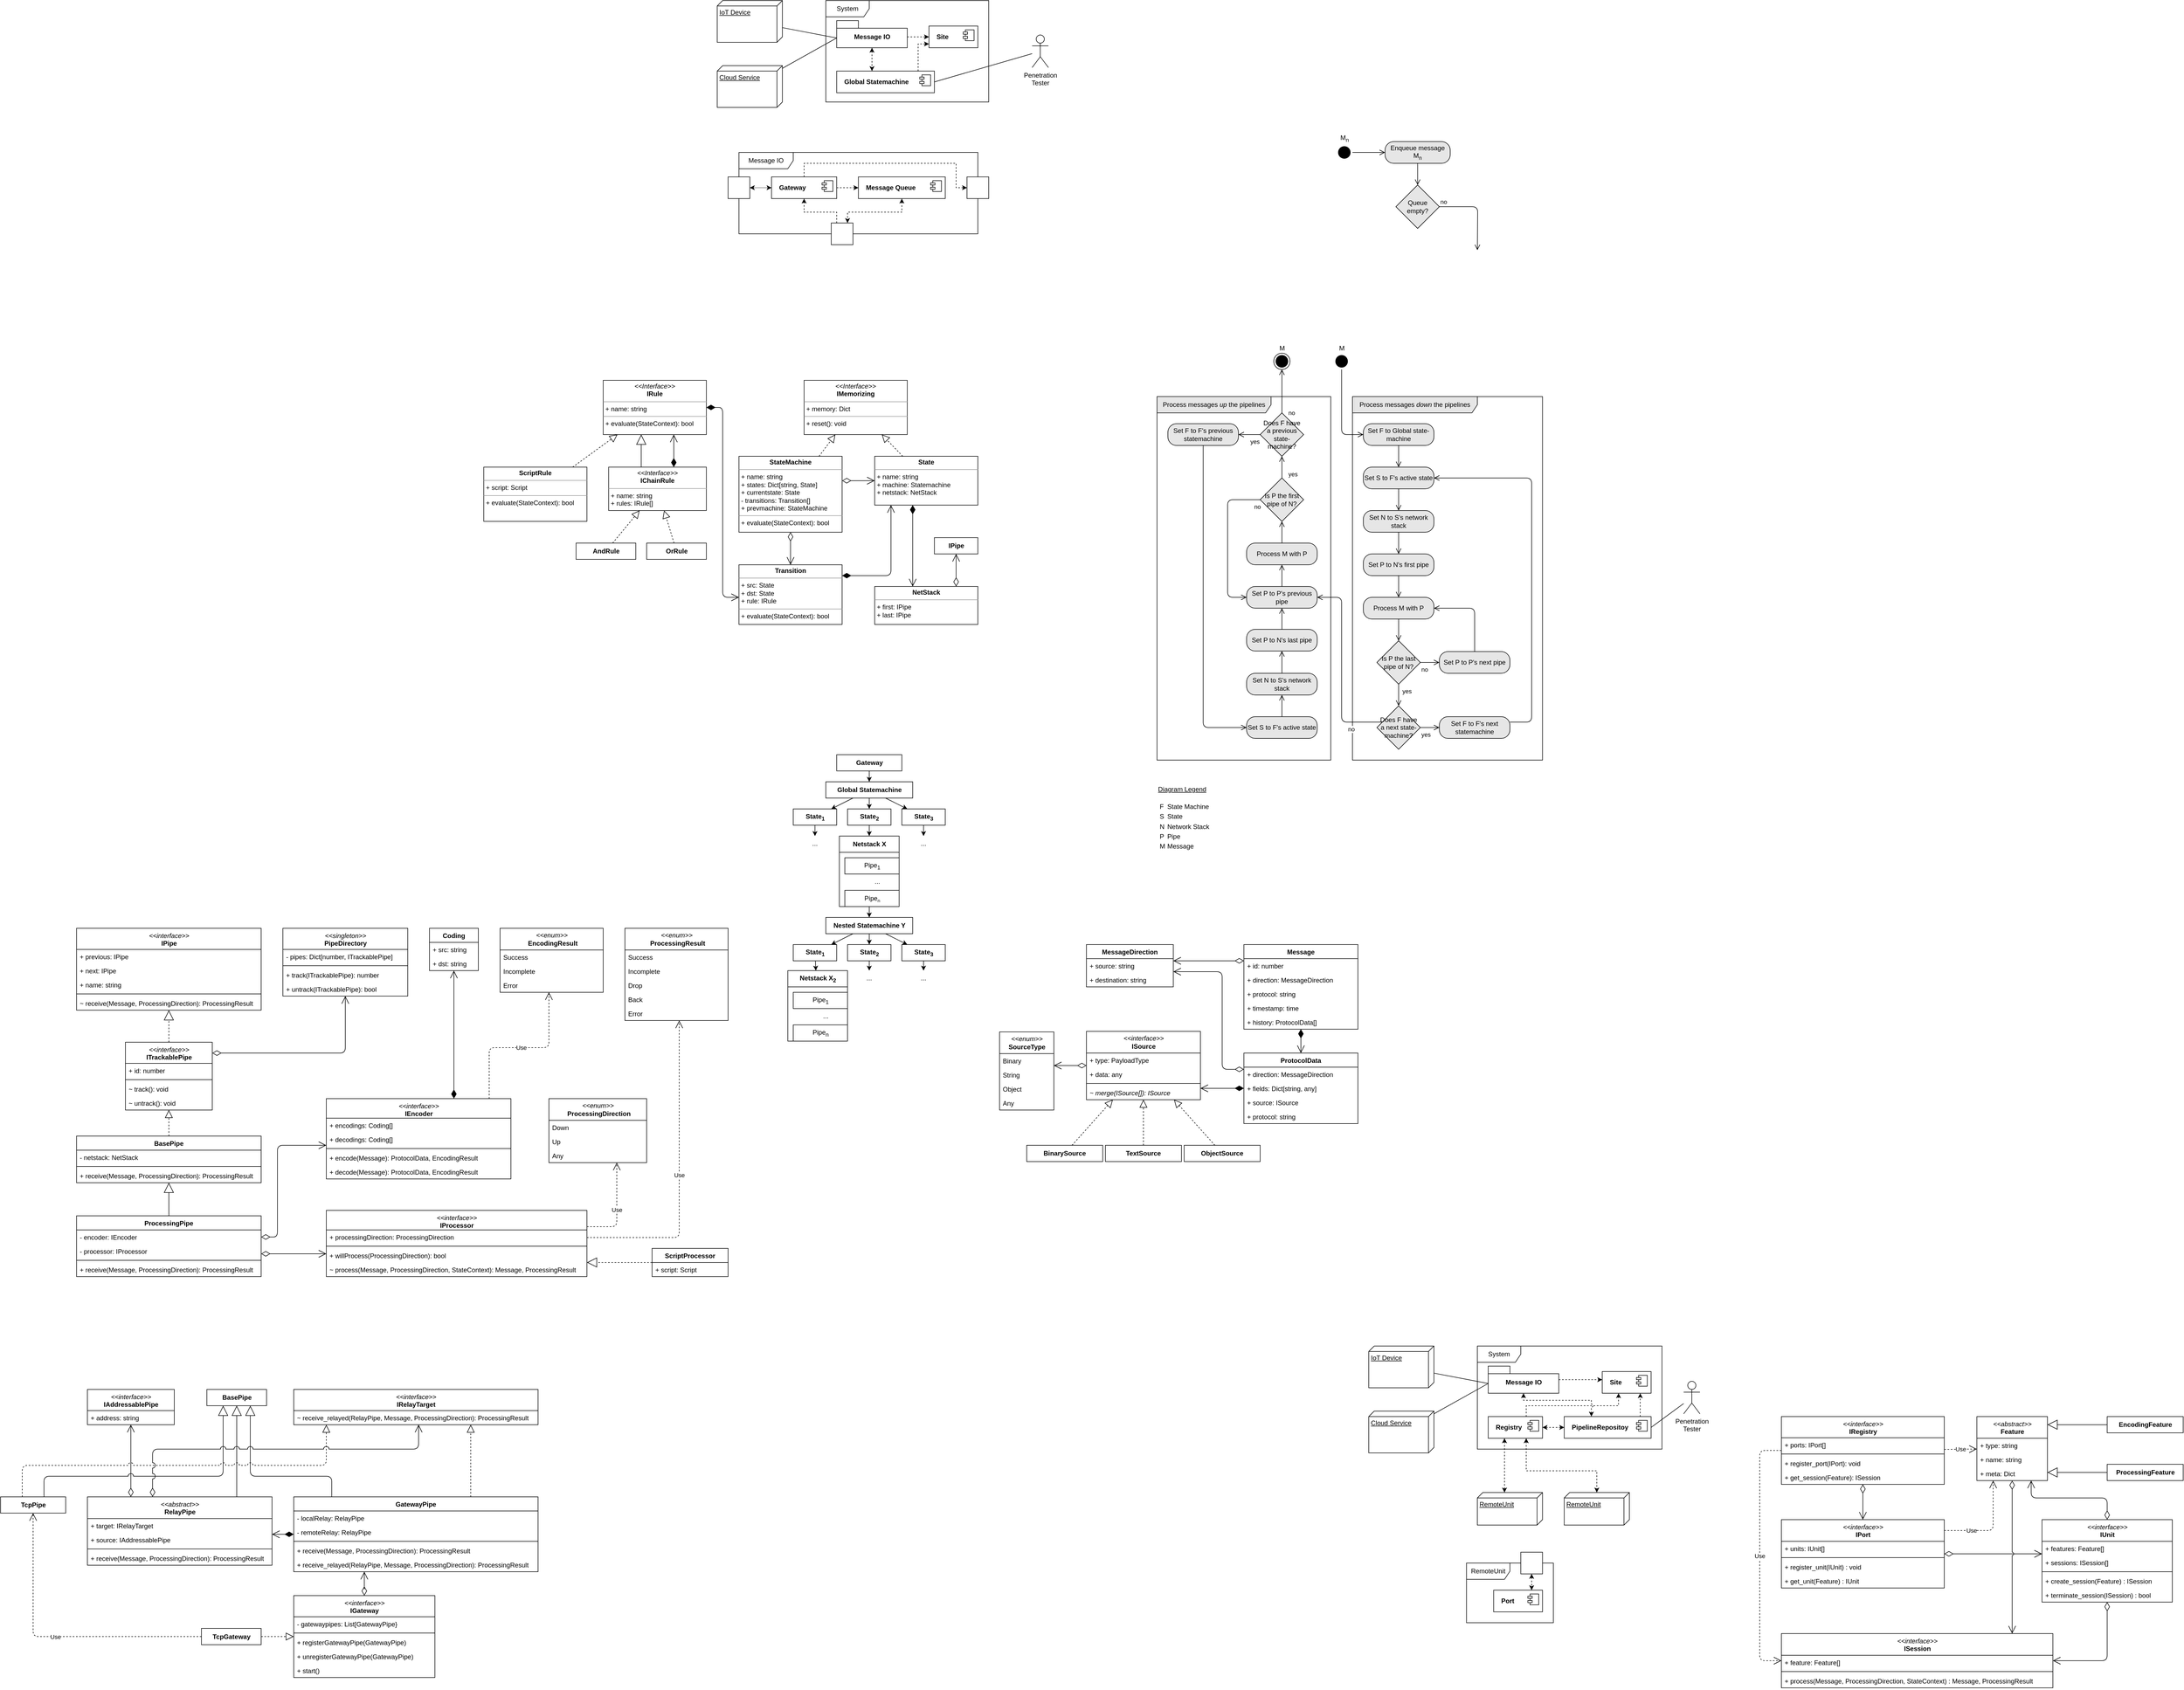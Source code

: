 <mxfile version="14.6.13" type="device"><diagram name="Page-1" id="e7e014a7-5840-1c2e-5031-d8a46d1fe8dd"><mxGraphModel dx="3729" dy="956" grid="1" gridSize="10" guides="1" tooltips="1" connect="1" arrows="1" fold="1" page="1" pageScale="1" pageWidth="1169" pageHeight="826" background="#ffffff" math="0" shadow="0"><root><mxCell id="0"/><mxCell id="1" parent="0"/><mxCell id="00uAtTUqp5Cdzatu6MMl-175" value="Process messages &lt;i&gt;up&lt;/i&gt; the pipelines" style="shape=umlFrame;whiteSpace=wrap;html=1;rounded=0;strokeColor=#000000;fillColor=#E6E6E6;align=center;width=210;height=30;" parent="1" vertex="1"><mxGeometry x="850" y="770" width="320" height="670" as="geometry"/></mxCell><mxCell id="00uAtTUqp5Cdzatu6MMl-174" value="Process messages &lt;i&gt;down&lt;/i&gt; the pipelines" style="shape=umlFrame;whiteSpace=wrap;html=1;rounded=0;strokeColor=#000000;fillColor=#E6E6E6;align=center;width=230;height=30;" parent="1" vertex="1"><mxGeometry x="1210" y="770" width="350" height="670" as="geometry"/></mxCell><mxCell id="00uAtTUqp5Cdzatu6MMl-41" value="System" style="shape=umlFrame;whiteSpace=wrap;html=1;width=80;height=30;container=1;recursiveResize=0;" parent="1" vertex="1"><mxGeometry x="240" y="40" width="300" height="187" as="geometry"/></mxCell><mxCell id="00uAtTUqp5Cdzatu6MMl-53" style="edgeStyle=orthogonalEdgeStyle;rounded=0;orthogonalLoop=1;jettySize=auto;html=1;dashed=1;startArrow=classic;startFill=1;" parent="00uAtTUqp5Cdzatu6MMl-41" source="00uAtTUqp5Cdzatu6MMl-50" target="00uAtTUqp5Cdzatu6MMl-112" edge="1"><mxGeometry relative="1" as="geometry"><mxPoint x="80" y="128" as="targetPoint"/><Array as="points"><mxPoint x="85" y="120"/><mxPoint x="85" y="120"/></Array></mxGeometry></mxCell><mxCell id="00uAtTUqp5Cdzatu6MMl-50" value="Message IO" style="shape=folder;fontStyle=1;spacingTop=10;tabWidth=40;tabHeight=14;tabPosition=left;html=1;" parent="00uAtTUqp5Cdzatu6MMl-41" vertex="1"><mxGeometry x="20" y="37" width="130" height="50" as="geometry"/></mxCell><mxCell id="00uAtTUqp5Cdzatu6MMl-85" style="edgeStyle=orthogonalEdgeStyle;rounded=0;orthogonalLoop=1;jettySize=auto;html=1;dashed=1;" parent="00uAtTUqp5Cdzatu6MMl-41" source="00uAtTUqp5Cdzatu6MMl-50" target="00uAtTUqp5Cdzatu6MMl-119" edge="1"><mxGeometry relative="1" as="geometry"><mxPoint x="20" y="355" as="sourcePoint"/><mxPoint x="190" y="60" as="targetPoint"/><Array as="points"><mxPoint x="170" y="67"/><mxPoint x="170" y="67"/></Array></mxGeometry></mxCell><mxCell id="00uAtTUqp5Cdzatu6MMl-86" style="edgeStyle=orthogonalEdgeStyle;rounded=0;orthogonalLoop=1;jettySize=auto;html=1;dashed=1;" parent="00uAtTUqp5Cdzatu6MMl-41" source="00uAtTUqp5Cdzatu6MMl-112" target="00uAtTUqp5Cdzatu6MMl-119" edge="1"><mxGeometry relative="1" as="geometry"><mxPoint x="150" y="140.0" as="sourcePoint"/><mxPoint x="190" y="78" as="targetPoint"/><Array as="points"><mxPoint x="170" y="80"/></Array></mxGeometry></mxCell><mxCell id="00uAtTUqp5Cdzatu6MMl-112" value="&lt;b&gt;Global Statemachine&lt;/b&gt;" style="html=1;dropTarget=0;rounded=0;align=left;spacingRight=0;spacingLeft=12;" parent="00uAtTUqp5Cdzatu6MMl-41" vertex="1"><mxGeometry x="20" y="130" width="180" height="40" as="geometry"/></mxCell><mxCell id="00uAtTUqp5Cdzatu6MMl-113" value="" style="shape=module;jettyWidth=8;jettyHeight=4;" parent="00uAtTUqp5Cdzatu6MMl-112" vertex="1"><mxGeometry x="1" width="20" height="20" relative="1" as="geometry"><mxPoint x="-27" y="7" as="offset"/></mxGeometry></mxCell><mxCell id="00uAtTUqp5Cdzatu6MMl-119" value="&lt;b&gt;Site&lt;/b&gt;" style="html=1;dropTarget=0;rounded=0;align=left;spacingRight=0;spacingLeft=12;" parent="00uAtTUqp5Cdzatu6MMl-41" vertex="1"><mxGeometry x="190" y="47" width="90" height="40" as="geometry"/></mxCell><mxCell id="00uAtTUqp5Cdzatu6MMl-120" value="" style="shape=module;jettyWidth=8;jettyHeight=4;" parent="00uAtTUqp5Cdzatu6MMl-119" vertex="1"><mxGeometry x="1" width="20" height="20" relative="1" as="geometry"><mxPoint x="-27" y="7" as="offset"/></mxGeometry></mxCell><mxCell id="00uAtTUqp5Cdzatu6MMl-56" style="rounded=0;orthogonalLoop=1;jettySize=auto;html=1;entryX=0;entryY=0;entryDx=0;entryDy=32;entryPerimeter=0;endArrow=none;endFill=0;" parent="1" source="00uAtTUqp5Cdzatu6MMl-54" target="00uAtTUqp5Cdzatu6MMl-50" edge="1"><mxGeometry relative="1" as="geometry"/></mxCell><mxCell id="00uAtTUqp5Cdzatu6MMl-54" value="IoT Device" style="verticalAlign=top;align=left;spacingTop=8;spacingLeft=2;spacingRight=12;shape=cube;size=10;direction=south;fontStyle=4;html=1;" parent="1" vertex="1"><mxGeometry x="40" y="40" width="120" height="77" as="geometry"/></mxCell><mxCell id="00uAtTUqp5Cdzatu6MMl-57" style="edgeStyle=none;rounded=0;orthogonalLoop=1;jettySize=auto;html=1;entryX=0;entryY=0;entryDx=0;entryDy=32;entryPerimeter=0;endArrow=none;endFill=0;" parent="1" source="00uAtTUqp5Cdzatu6MMl-55" target="00uAtTUqp5Cdzatu6MMl-50" edge="1"><mxGeometry relative="1" as="geometry"/></mxCell><mxCell id="00uAtTUqp5Cdzatu6MMl-55" value="Cloud Service" style="verticalAlign=top;align=left;spacingTop=8;spacingLeft=2;spacingRight=12;shape=cube;size=10;direction=south;fontStyle=4;html=1;" parent="1" vertex="1"><mxGeometry x="40" y="160" width="120" height="77" as="geometry"/></mxCell><mxCell id="00uAtTUqp5Cdzatu6MMl-58" value="Message IO" style="shape=umlFrame;whiteSpace=wrap;html=1;width=100;height=30;container=1;recursiveResize=0;" parent="1" vertex="1"><mxGeometry x="80" y="320" width="440" height="150" as="geometry"/></mxCell><mxCell id="00uAtTUqp5Cdzatu6MMl-67" value="" style="rounded=0;whiteSpace=wrap;html=1;align=left;" parent="00uAtTUqp5Cdzatu6MMl-58" vertex="1"><mxGeometry x="170" y="130" width="40" height="40" as="geometry"/></mxCell><mxCell id="00uAtTUqp5Cdzatu6MMl-64" value="" style="rounded=0;whiteSpace=wrap;html=1;align=left;" parent="00uAtTUqp5Cdzatu6MMl-58" vertex="1"><mxGeometry x="-20" y="45" width="40" height="40" as="geometry"/></mxCell><mxCell id="00uAtTUqp5Cdzatu6MMl-65" style="edgeStyle=orthogonalEdgeStyle;rounded=0;orthogonalLoop=1;jettySize=auto;html=1;dashed=1;dashPattern=1 1;startArrow=classic;startFill=1;" parent="00uAtTUqp5Cdzatu6MMl-58" source="00uAtTUqp5Cdzatu6MMl-64" target="00uAtTUqp5Cdzatu6MMl-121" edge="1"><mxGeometry relative="1" as="geometry"><mxPoint x="250.034" y="-183" as="sourcePoint"/><mxPoint x="60" y="65.0" as="targetPoint"/><Array as="points"/></mxGeometry></mxCell><mxCell id="00uAtTUqp5Cdzatu6MMl-66" style="edgeStyle=orthogonalEdgeStyle;rounded=0;orthogonalLoop=1;jettySize=auto;html=1;dashed=1;" parent="00uAtTUqp5Cdzatu6MMl-58" source="00uAtTUqp5Cdzatu6MMl-121" target="00uAtTUqp5Cdzatu6MMl-123" edge="1"><mxGeometry relative="1" as="geometry"><mxPoint x="180" y="65.0" as="sourcePoint"/><mxPoint x="220" y="65.0" as="targetPoint"/></mxGeometry></mxCell><mxCell id="00uAtTUqp5Cdzatu6MMl-68" style="edgeStyle=orthogonalEdgeStyle;rounded=0;orthogonalLoop=1;jettySize=auto;html=1;dashed=1;startArrow=classic;startFill=1;" parent="00uAtTUqp5Cdzatu6MMl-58" source="00uAtTUqp5Cdzatu6MMl-123" target="00uAtTUqp5Cdzatu6MMl-67" edge="1"><mxGeometry relative="1" as="geometry"><mxPoint x="300.034" y="90.0" as="sourcePoint"/><mxPoint x="150.034" y="60.0" as="targetPoint"/><Array as="points"><mxPoint x="300" y="110"/><mxPoint x="200" y="110"/></Array></mxGeometry></mxCell><mxCell id="00uAtTUqp5Cdzatu6MMl-70" style="edgeStyle=orthogonalEdgeStyle;rounded=0;orthogonalLoop=1;jettySize=auto;html=1;dashed=1;exitX=0.25;exitY=0;exitDx=0;exitDy=0;" parent="00uAtTUqp5Cdzatu6MMl-58" source="00uAtTUqp5Cdzatu6MMl-67" target="00uAtTUqp5Cdzatu6MMl-121" edge="1"><mxGeometry relative="1" as="geometry"><mxPoint x="190" y="75" as="sourcePoint"/><mxPoint x="120" y="90.0" as="targetPoint"/><Array as="points"><mxPoint x="180" y="110"/><mxPoint x="120" y="110"/></Array></mxGeometry></mxCell><mxCell id="00uAtTUqp5Cdzatu6MMl-121" value="&lt;b&gt;Gateway&lt;/b&gt;" style="html=1;dropTarget=0;rounded=0;align=left;spacingRight=0;spacingLeft=12;" parent="00uAtTUqp5Cdzatu6MMl-58" vertex="1"><mxGeometry x="60" y="45" width="120" height="40" as="geometry"/></mxCell><mxCell id="00uAtTUqp5Cdzatu6MMl-122" value="" style="shape=module;jettyWidth=8;jettyHeight=4;" parent="00uAtTUqp5Cdzatu6MMl-121" vertex="1"><mxGeometry x="1" width="20" height="20" relative="1" as="geometry"><mxPoint x="-27" y="7" as="offset"/></mxGeometry></mxCell><mxCell id="00uAtTUqp5Cdzatu6MMl-123" value="&lt;b&gt;Message Queue&lt;/b&gt;" style="html=1;dropTarget=0;rounded=0;align=left;spacingRight=0;spacingLeft=12;" parent="00uAtTUqp5Cdzatu6MMl-58" vertex="1"><mxGeometry x="220" y="45" width="160" height="40" as="geometry"/></mxCell><mxCell id="00uAtTUqp5Cdzatu6MMl-124" value="" style="shape=module;jettyWidth=8;jettyHeight=4;" parent="00uAtTUqp5Cdzatu6MMl-123" vertex="1"><mxGeometry x="1" width="20" height="20" relative="1" as="geometry"><mxPoint x="-27" y="7" as="offset"/></mxGeometry></mxCell><mxCell id="00uAtTUqp5Cdzatu6MMl-87" value="" style="rounded=0;whiteSpace=wrap;html=1;align=left;" parent="1" vertex="1"><mxGeometry x="500" y="365" width="40" height="40" as="geometry"/></mxCell><mxCell id="00uAtTUqp5Cdzatu6MMl-88" style="edgeStyle=orthogonalEdgeStyle;rounded=0;orthogonalLoop=1;jettySize=auto;html=1;dashed=1;exitX=0.5;exitY=0;exitDx=0;exitDy=0;" parent="1" source="00uAtTUqp5Cdzatu6MMl-121" target="00uAtTUqp5Cdzatu6MMl-87" edge="1"><mxGeometry relative="1" as="geometry"><mxPoint x="200.034" y="360.0" as="sourcePoint"/><mxPoint x="200" y="420" as="targetPoint"/><Array as="points"><mxPoint x="200" y="340"/><mxPoint x="480" y="340"/><mxPoint x="480" y="385"/></Array></mxGeometry></mxCell><mxCell id="00uAtTUqp5Cdzatu6MMl-93" style="edgeStyle=none;rounded=0;orthogonalLoop=1;jettySize=auto;html=1;startArrow=none;startFill=0;endArrow=none;endFill=0;entryX=1;entryY=0.5;entryDx=0;entryDy=0;" parent="1" source="00uAtTUqp5Cdzatu6MMl-92" target="00uAtTUqp5Cdzatu6MMl-112" edge="1"><mxGeometry relative="1" as="geometry"><mxPoint x="390" y="198" as="targetPoint"/></mxGeometry></mxCell><mxCell id="00uAtTUqp5Cdzatu6MMl-92" value="Penetration&lt;br&gt;Tester" style="shape=umlActor;verticalLabelPosition=bottom;verticalAlign=top;html=1;rounded=0;align=center;" parent="1" vertex="1"><mxGeometry x="620" y="103.5" width="30" height="60" as="geometry"/></mxCell><mxCell id="00uAtTUqp5Cdzatu6MMl-126" value="M&lt;sub&gt;n&lt;/sub&gt;" style="ellipse;html=1;shape=startState;fillColor=#000000;rounded=0;align=center;labelPosition=center;verticalLabelPosition=top;verticalAlign=bottom;" parent="1" vertex="1"><mxGeometry x="1180" y="305" width="30" height="30" as="geometry"/></mxCell><mxCell id="00uAtTUqp5Cdzatu6MMl-127" value="" style="edgeStyle=orthogonalEdgeStyle;html=1;verticalAlign=bottom;endArrow=open;endSize=8;" parent="1" source="00uAtTUqp5Cdzatu6MMl-126" target="00uAtTUqp5Cdzatu6MMl-128" edge="1"><mxGeometry relative="1" as="geometry"><mxPoint x="1215" y="359" as="targetPoint"/></mxGeometry></mxCell><mxCell id="00uAtTUqp5Cdzatu6MMl-128" value="Enqueue message M&lt;sub&gt;n&lt;/sub&gt;" style="rounded=1;whiteSpace=wrap;html=1;arcSize=40;fontColor=#000000;align=center;fillColor=#E6E6E6;" parent="1" vertex="1"><mxGeometry x="1270" y="300" width="120" height="40" as="geometry"/></mxCell><mxCell id="00uAtTUqp5Cdzatu6MMl-129" value="" style="edgeStyle=orthogonalEdgeStyle;html=1;verticalAlign=bottom;endArrow=open;endSize=8;entryX=0.5;entryY=0;entryDx=0;entryDy=0;" parent="1" source="00uAtTUqp5Cdzatu6MMl-128" target="00uAtTUqp5Cdzatu6MMl-130" edge="1"><mxGeometry relative="1" as="geometry"><mxPoint x="1215" y="460" as="targetPoint"/></mxGeometry></mxCell><mxCell id="00uAtTUqp5Cdzatu6MMl-130" value="Queue empty?" style="rhombus;whiteSpace=wrap;html=1;rounded=0;align=center;fillColor=#E6E6E6;" parent="1" vertex="1"><mxGeometry x="1290" y="380" width="80" height="80" as="geometry"/></mxCell><mxCell id="00uAtTUqp5Cdzatu6MMl-131" value="no" style="edgeStyle=orthogonalEdgeStyle;html=1;align=left;verticalAlign=bottom;endArrow=open;endSize=8;" parent="1" source="00uAtTUqp5Cdzatu6MMl-130" edge="1"><mxGeometry x="-1" relative="1" as="geometry"><mxPoint x="1440.059" y="500" as="targetPoint"/></mxGeometry></mxCell><mxCell id="00uAtTUqp5Cdzatu6MMl-133" value="M" style="ellipse;html=1;shape=endState;fillColor=#000000;rounded=0;align=center;verticalAlign=bottom;labelPosition=center;verticalLabelPosition=top;" parent="1" vertex="1"><mxGeometry x="1065" y="690" width="30" height="30" as="geometry"/></mxCell><mxCell id="00uAtTUqp5Cdzatu6MMl-134" value="Set F to Global state-machine" style="rounded=1;whiteSpace=wrap;html=1;arcSize=40;fontColor=#000000;align=center;fillColor=#E6E6E6;" parent="1" vertex="1"><mxGeometry x="1230" y="820" width="130" height="40" as="geometry"/></mxCell><mxCell id="00uAtTUqp5Cdzatu6MMl-138" style="edgeStyle=orthogonalEdgeStyle;rounded=1;orthogonalLoop=1;jettySize=auto;html=1;startArrow=none;startFill=0;endArrow=open;endFill=0;strokeColor=#000000;endSize=8;" parent="1" source="00uAtTUqp5Cdzatu6MMl-135" target="00uAtTUqp5Cdzatu6MMl-137" edge="1"><mxGeometry relative="1" as="geometry"/></mxCell><mxCell id="00uAtTUqp5Cdzatu6MMl-135" value="Set S to F's active state" style="rounded=1;whiteSpace=wrap;html=1;arcSize=40;fontColor=#000000;align=center;fillColor=#E6E6E6;" parent="1" vertex="1"><mxGeometry x="1230" y="900" width="130" height="40" as="geometry"/></mxCell><mxCell id="00uAtTUqp5Cdzatu6MMl-136" value="" style="edgeStyle=orthogonalEdgeStyle;html=1;align=left;verticalAlign=bottom;endArrow=open;endSize=8;" parent="1" source="00uAtTUqp5Cdzatu6MMl-134" target="00uAtTUqp5Cdzatu6MMl-135" edge="1"><mxGeometry x="-1" relative="1" as="geometry"><mxPoint x="1240" y="850" as="targetPoint"/><mxPoint x="1200" y="850" as="sourcePoint"/></mxGeometry></mxCell><mxCell id="00uAtTUqp5Cdzatu6MMl-140" style="edgeStyle=orthogonalEdgeStyle;rounded=1;orthogonalLoop=1;jettySize=auto;html=1;startArrow=none;startFill=0;endArrow=open;endFill=0;endSize=8;strokeColor=#000000;" parent="1" source="00uAtTUqp5Cdzatu6MMl-137" target="00uAtTUqp5Cdzatu6MMl-139" edge="1"><mxGeometry relative="1" as="geometry"/></mxCell><mxCell id="00uAtTUqp5Cdzatu6MMl-137" value="Set N to S's network stack" style="rounded=1;whiteSpace=wrap;html=1;arcSize=40;fontColor=#000000;align=center;fillColor=#E6E6E6;" parent="1" vertex="1"><mxGeometry x="1230" y="980" width="130" height="40" as="geometry"/></mxCell><mxCell id="00uAtTUqp5Cdzatu6MMl-142" style="edgeStyle=orthogonalEdgeStyle;rounded=1;orthogonalLoop=1;jettySize=auto;html=1;startArrow=none;startFill=0;endArrow=open;endFill=0;endSize=8;strokeColor=#000000;" parent="1" source="00uAtTUqp5Cdzatu6MMl-139" edge="1"><mxGeometry relative="1" as="geometry"><mxPoint x="1295" y="1140" as="targetPoint"/></mxGeometry></mxCell><mxCell id="00uAtTUqp5Cdzatu6MMl-139" value="Set P to N's first pipe" style="rounded=1;whiteSpace=wrap;html=1;arcSize=40;fontColor=#000000;align=center;fillColor=#E6E6E6;" parent="1" vertex="1"><mxGeometry x="1230" y="1060" width="130" height="40" as="geometry"/></mxCell><mxCell id="00uAtTUqp5Cdzatu6MMl-145" style="edgeStyle=orthogonalEdgeStyle;rounded=1;orthogonalLoop=1;jettySize=auto;html=1;startArrow=none;startFill=0;endArrow=open;endFill=0;endSize=8;strokeColor=#000000;" parent="1" source="00uAtTUqp5Cdzatu6MMl-143" target="00uAtTUqp5Cdzatu6MMl-144" edge="1"><mxGeometry relative="1" as="geometry"/></mxCell><mxCell id="00uAtTUqp5Cdzatu6MMl-143" value="Process M with P" style="rounded=1;whiteSpace=wrap;html=1;arcSize=40;fontColor=#000000;align=center;fillColor=#E6E6E6;" parent="1" vertex="1"><mxGeometry x="1230" y="1140" width="130" height="40" as="geometry"/></mxCell><mxCell id="00uAtTUqp5Cdzatu6MMl-144" value="Is P the last pipe of N?" style="rhombus;whiteSpace=wrap;html=1;rounded=0;align=center;fillColor=#E6E6E6;" parent="1" vertex="1"><mxGeometry x="1255" y="1220" width="80" height="80" as="geometry"/></mxCell><mxCell id="00uAtTUqp5Cdzatu6MMl-149" style="edgeStyle=orthogonalEdgeStyle;rounded=1;orthogonalLoop=1;jettySize=auto;html=1;startArrow=none;startFill=0;endArrow=open;endFill=0;endSize=8;strokeColor=#000000;" parent="1" source="00uAtTUqp5Cdzatu6MMl-146" target="00uAtTUqp5Cdzatu6MMl-143" edge="1"><mxGeometry relative="1" as="geometry"><Array as="points"><mxPoint x="1435" y="1160"/></Array></mxGeometry></mxCell><mxCell id="00uAtTUqp5Cdzatu6MMl-146" value="Set P to P's next pipe" style="rounded=1;whiteSpace=wrap;html=1;arcSize=40;fontColor=#000000;align=center;fillColor=#E6E6E6;" parent="1" vertex="1"><mxGeometry x="1370" y="1240" width="130" height="40" as="geometry"/></mxCell><mxCell id="00uAtTUqp5Cdzatu6MMl-147" value="no" style="edgeStyle=orthogonalEdgeStyle;html=1;align=left;verticalAlign=top;endArrow=open;endSize=8;" parent="1" source="00uAtTUqp5Cdzatu6MMl-144" target="00uAtTUqp5Cdzatu6MMl-146" edge="1"><mxGeometry x="-1" relative="1" as="geometry"><mxPoint x="1160" y="930" as="targetPoint"/><mxPoint x="1160" y="890" as="sourcePoint"/></mxGeometry></mxCell><mxCell id="00uAtTUqp5Cdzatu6MMl-148" value="yes" style="edgeStyle=orthogonalEdgeStyle;html=1;align=left;verticalAlign=top;endArrow=open;endSize=8;" parent="1" source="00uAtTUqp5Cdzatu6MMl-144" target="00uAtTUqp5Cdzatu6MMl-150" edge="1"><mxGeometry x="-1" y="5" relative="1" as="geometry"><mxPoint x="1295" y="1330" as="targetPoint"/><mxPoint x="1345" y="1270" as="sourcePoint"/><mxPoint as="offset"/></mxGeometry></mxCell><mxCell id="00uAtTUqp5Cdzatu6MMl-150" value="Does F have a next state-machine?" style="rhombus;whiteSpace=wrap;html=1;rounded=0;align=center;fillColor=#E6E6E6;" parent="1" vertex="1"><mxGeometry x="1255" y="1340" width="80" height="80" as="geometry"/></mxCell><mxCell id="00uAtTUqp5Cdzatu6MMl-151" value="yes" style="edgeStyle=orthogonalEdgeStyle;html=1;align=left;verticalAlign=top;endArrow=open;endSize=8;entryX=0;entryY=0.5;entryDx=0;entryDy=0;" parent="1" source="00uAtTUqp5Cdzatu6MMl-150" target="00uAtTUqp5Cdzatu6MMl-152" edge="1"><mxGeometry x="-1" relative="1" as="geometry"><mxPoint x="1370" y="1370" as="targetPoint"/><mxPoint x="1305" y="1310" as="sourcePoint"/></mxGeometry></mxCell><mxCell id="00uAtTUqp5Cdzatu6MMl-153" style="edgeStyle=orthogonalEdgeStyle;rounded=1;orthogonalLoop=1;jettySize=auto;html=1;startArrow=none;startFill=0;endArrow=open;endFill=0;endSize=8;strokeColor=#000000;" parent="1" source="00uAtTUqp5Cdzatu6MMl-152" target="00uAtTUqp5Cdzatu6MMl-135" edge="1"><mxGeometry relative="1" as="geometry"><Array as="points"><mxPoint x="1540" y="1370"/><mxPoint x="1540" y="920"/></Array></mxGeometry></mxCell><mxCell id="00uAtTUqp5Cdzatu6MMl-152" value="Set F to F's next statemachine" style="rounded=1;whiteSpace=wrap;html=1;arcSize=40;fontColor=#000000;align=center;fillColor=#E6E6E6;" parent="1" vertex="1"><mxGeometry x="1370" y="1360" width="130" height="40" as="geometry"/></mxCell><mxCell id="00uAtTUqp5Cdzatu6MMl-154" value="no" style="edgeStyle=orthogonalEdgeStyle;html=1;align=left;verticalAlign=top;endArrow=open;endSize=8;" parent="1" source="00uAtTUqp5Cdzatu6MMl-150" target="00uAtTUqp5Cdzatu6MMl-155" edge="1"><mxGeometry x="-0.625" relative="1" as="geometry"><mxPoint x="1120" y="1170" as="targetPoint"/><mxPoint x="1275" y="1070" as="sourcePoint"/><Array as="points"><mxPoint x="1190" y="1370"/><mxPoint x="1190" y="1140"/></Array><mxPoint as="offset"/></mxGeometry></mxCell><mxCell id="00uAtTUqp5Cdzatu6MMl-157" style="edgeStyle=orthogonalEdgeStyle;rounded=1;orthogonalLoop=1;jettySize=auto;html=1;startArrow=none;startFill=0;endArrow=open;endFill=0;endSize=8;strokeColor=#000000;" parent="1" source="00uAtTUqp5Cdzatu6MMl-155" target="00uAtTUqp5Cdzatu6MMl-156" edge="1"><mxGeometry relative="1" as="geometry"/></mxCell><mxCell id="00uAtTUqp5Cdzatu6MMl-155" value="Set P to P's previous pipe" style="rounded=1;whiteSpace=wrap;html=1;arcSize=40;fontColor=#000000;align=center;fillColor=#E6E6E6;" parent="1" vertex="1"><mxGeometry x="1015" y="1120" width="130" height="40" as="geometry"/></mxCell><mxCell id="00uAtTUqp5Cdzatu6MMl-159" style="edgeStyle=orthogonalEdgeStyle;rounded=1;orthogonalLoop=1;jettySize=auto;html=1;startArrow=none;startFill=0;endArrow=open;endFill=0;endSize=8;strokeColor=#000000;" parent="1" source="00uAtTUqp5Cdzatu6MMl-156" target="00uAtTUqp5Cdzatu6MMl-158" edge="1"><mxGeometry relative="1" as="geometry"/></mxCell><mxCell id="00uAtTUqp5Cdzatu6MMl-156" value="Process M with P" style="rounded=1;whiteSpace=wrap;html=1;arcSize=40;fontColor=#000000;align=center;fillColor=#E6E6E6;" parent="1" vertex="1"><mxGeometry x="1015" y="1040" width="130" height="40" as="geometry"/></mxCell><mxCell id="00uAtTUqp5Cdzatu6MMl-158" value="Is P the first pipe of N?" style="rhombus;whiteSpace=wrap;html=1;rounded=0;align=center;fillColor=#E6E6E6;" parent="1" vertex="1"><mxGeometry x="1040" y="920" width="80" height="80" as="geometry"/></mxCell><mxCell id="00uAtTUqp5Cdzatu6MMl-160" value="no" style="edgeStyle=orthogonalEdgeStyle;html=1;align=left;verticalAlign=top;endArrow=open;endSize=8;" parent="1" source="00uAtTUqp5Cdzatu6MMl-158" target="00uAtTUqp5Cdzatu6MMl-155" edge="1"><mxGeometry x="-0.905" relative="1" as="geometry"><mxPoint x="1310" y="1070" as="targetPoint"/><mxPoint x="1275" y="1070" as="sourcePoint"/><Array as="points"><mxPoint x="980" y="960"/><mxPoint x="980" y="1140"/></Array><mxPoint as="offset"/></mxGeometry></mxCell><mxCell id="00uAtTUqp5Cdzatu6MMl-161" value="yes" style="edgeStyle=orthogonalEdgeStyle;html=1;align=left;verticalAlign=top;endArrow=open;endSize=8;" parent="1" source="00uAtTUqp5Cdzatu6MMl-158" target="00uAtTUqp5Cdzatu6MMl-170" edge="1"><mxGeometry y="-10" relative="1" as="geometry"><mxPoint x="1075" y="880" as="targetPoint"/><mxPoint x="1235" y="1110" as="sourcePoint"/><mxPoint as="offset"/></mxGeometry></mxCell><mxCell id="00uAtTUqp5Cdzatu6MMl-166" style="edgeStyle=orthogonalEdgeStyle;rounded=1;orthogonalLoop=1;jettySize=auto;html=1;startArrow=none;startFill=0;endArrow=open;endFill=0;endSize=8;strokeColor=#000000;" parent="1" source="00uAtTUqp5Cdzatu6MMl-162" target="00uAtTUqp5Cdzatu6MMl-165" edge="1"><mxGeometry relative="1" as="geometry"><Array as="points"><mxPoint x="935" y="1380"/></Array></mxGeometry></mxCell><mxCell id="00uAtTUqp5Cdzatu6MMl-162" value="Set F to F's previous statemachine" style="rounded=1;whiteSpace=wrap;html=1;arcSize=40;fontColor=#000000;align=center;fillColor=#E6E6E6;" parent="1" vertex="1"><mxGeometry x="870" y="820" width="130" height="40" as="geometry"/></mxCell><mxCell id="00uAtTUqp5Cdzatu6MMl-169" style="edgeStyle=orthogonalEdgeStyle;rounded=1;orthogonalLoop=1;jettySize=auto;html=1;startArrow=none;startFill=0;endArrow=open;endFill=0;endSize=8;strokeColor=#000000;" parent="1" source="00uAtTUqp5Cdzatu6MMl-163" target="00uAtTUqp5Cdzatu6MMl-155" edge="1"><mxGeometry relative="1" as="geometry"/></mxCell><mxCell id="00uAtTUqp5Cdzatu6MMl-163" value="Set P to N's last pipe" style="rounded=1;whiteSpace=wrap;html=1;arcSize=40;fontColor=#000000;align=center;fillColor=#E6E6E6;" parent="1" vertex="1"><mxGeometry x="1015" y="1199" width="130" height="40" as="geometry"/></mxCell><mxCell id="00uAtTUqp5Cdzatu6MMl-168" style="edgeStyle=orthogonalEdgeStyle;rounded=1;orthogonalLoop=1;jettySize=auto;html=1;startArrow=none;startFill=0;endArrow=open;endFill=0;endSize=8;strokeColor=#000000;" parent="1" source="00uAtTUqp5Cdzatu6MMl-164" target="00uAtTUqp5Cdzatu6MMl-163" edge="1"><mxGeometry relative="1" as="geometry"/></mxCell><mxCell id="00uAtTUqp5Cdzatu6MMl-164" value="Set N to S's network stack" style="rounded=1;whiteSpace=wrap;html=1;arcSize=40;fontColor=#000000;align=center;fillColor=#E6E6E6;" parent="1" vertex="1"><mxGeometry x="1015" y="1280" width="130" height="40" as="geometry"/></mxCell><mxCell id="00uAtTUqp5Cdzatu6MMl-167" style="edgeStyle=orthogonalEdgeStyle;rounded=1;orthogonalLoop=1;jettySize=auto;html=1;startArrow=none;startFill=0;endArrow=open;endFill=0;endSize=8;strokeColor=#000000;" parent="1" source="00uAtTUqp5Cdzatu6MMl-165" target="00uAtTUqp5Cdzatu6MMl-164" edge="1"><mxGeometry relative="1" as="geometry"/></mxCell><mxCell id="00uAtTUqp5Cdzatu6MMl-165" value="Set S to F's active state" style="rounded=1;whiteSpace=wrap;html=1;arcSize=40;fontColor=#000000;align=center;fillColor=#E6E6E6;" parent="1" vertex="1"><mxGeometry x="1015" y="1360" width="130" height="40" as="geometry"/></mxCell><mxCell id="00uAtTUqp5Cdzatu6MMl-170" value="Does F have a previous state-machine?" style="rhombus;whiteSpace=wrap;html=1;rounded=0;align=center;fillColor=#E6E6E6;" parent="1" vertex="1"><mxGeometry x="1040" y="800" width="80" height="80" as="geometry"/></mxCell><mxCell id="00uAtTUqp5Cdzatu6MMl-171" value="yes" style="edgeStyle=orthogonalEdgeStyle;html=1;align=left;verticalAlign=top;endArrow=open;endSize=8;" parent="1" source="00uAtTUqp5Cdzatu6MMl-170" target="00uAtTUqp5Cdzatu6MMl-162" edge="1"><mxGeometry relative="1" as="geometry"><mxPoint x="1085" y="890" as="targetPoint"/><mxPoint x="1085" y="930" as="sourcePoint"/><Array as="points"/><mxPoint as="offset"/></mxGeometry></mxCell><mxCell id="00uAtTUqp5Cdzatu6MMl-172" value="no" style="edgeStyle=orthogonalEdgeStyle;html=1;align=left;verticalAlign=top;endArrow=open;endSize=8;" parent="1" source="00uAtTUqp5Cdzatu6MMl-170" target="00uAtTUqp5Cdzatu6MMl-133" edge="1"><mxGeometry x="-0.667" y="-10" relative="1" as="geometry"><mxPoint x="1080.059" y="705" as="targetPoint"/><mxPoint x="1045.029" y="970.029" as="sourcePoint"/><Array as="points"><mxPoint x="1080" y="730"/><mxPoint x="1080" y="730"/></Array><mxPoint as="offset"/></mxGeometry></mxCell><mxCell id="00uAtTUqp5Cdzatu6MMl-177" style="edgeStyle=orthogonalEdgeStyle;rounded=1;orthogonalLoop=1;jettySize=auto;html=1;startArrow=none;startFill=0;endArrow=open;endFill=0;endSize=8;strokeColor=#000000;" parent="1" source="00uAtTUqp5Cdzatu6MMl-181" target="00uAtTUqp5Cdzatu6MMl-134" edge="1"><mxGeometry relative="1" as="geometry"><mxPoint x="1190.059" y="660" as="sourcePoint"/><Array as="points"><mxPoint x="1190" y="840"/></Array></mxGeometry></mxCell><mxCell id="00uAtTUqp5Cdzatu6MMl-181" value="M" style="ellipse;html=1;shape=startState;fillColor=#000000;rounded=0;align=center;labelPosition=center;verticalLabelPosition=top;verticalAlign=bottom;" parent="1" vertex="1"><mxGeometry x="1175" y="690" width="30" height="30" as="geometry"/></mxCell><mxCell id="00uAtTUqp5Cdzatu6MMl-182" value="&lt;p style=&quot;margin: 0px ; margin-top: 4px ; text-align: center&quot;&gt;&lt;b&gt;StateMachine&lt;/b&gt;&lt;/p&gt;&lt;hr size=&quot;1&quot;&gt;&lt;p style=&quot;margin: 0px ; margin-left: 4px&quot;&gt;+ name: string&lt;br&gt;+ states: Dict[string, State]&lt;/p&gt;&lt;p style=&quot;margin: 0px ; margin-left: 4px&quot;&gt;+ currentstate: State&lt;/p&gt;&lt;p style=&quot;margin: 0px ; margin-left: 4px&quot;&gt;- transitions: Transition[]&lt;/p&gt;&lt;p style=&quot;margin: 0px ; margin-left: 4px&quot;&gt;+ prevmachine: StateMachine&lt;/p&gt;&lt;hr size=&quot;1&quot;&gt;&lt;p style=&quot;margin: 0px ; margin-left: 4px&quot;&gt;+ evaluate(StateContext): bool&lt;/p&gt;" style="verticalAlign=top;align=left;overflow=fill;fontSize=12;fontFamily=Helvetica;html=1;rounded=0;strokeColor=#000000;fillColor=#FFFFFF;" parent="1" vertex="1"><mxGeometry x="80" y="880" width="190" height="140" as="geometry"/></mxCell><mxCell id="00uAtTUqp5Cdzatu6MMl-183" value="&lt;p style=&quot;margin: 0px ; margin-top: 4px ; text-align: center&quot;&gt;&lt;b&gt;State&lt;/b&gt;&lt;/p&gt;&lt;hr size=&quot;1&quot;&gt;&lt;p style=&quot;margin: 0px ; margin-left: 4px&quot;&gt;+ name: string&lt;br&gt;+ machine: Statemachine&lt;/p&gt;&lt;p style=&quot;margin: 0px ; margin-left: 4px&quot;&gt;+ netstack: NetStack&lt;/p&gt;" style="verticalAlign=top;align=left;overflow=fill;fontSize=12;fontFamily=Helvetica;html=1;rounded=0;strokeColor=#000000;fillColor=#FFFFFF;" parent="1" vertex="1"><mxGeometry x="330" y="880" width="190" height="90" as="geometry"/></mxCell><mxCell id="00uAtTUqp5Cdzatu6MMl-184" value="&lt;p style=&quot;margin: 0px ; margin-top: 4px ; text-align: center&quot;&gt;&lt;b&gt;Transition&lt;/b&gt;&lt;/p&gt;&lt;hr size=&quot;1&quot;&gt;&lt;p style=&quot;margin: 0px ; margin-left: 4px&quot;&gt;+ src: State&lt;br&gt;+ dst: State&lt;/p&gt;&lt;p style=&quot;margin: 0px ; margin-left: 4px&quot;&gt;+ rule: IRule&lt;br&gt;&lt;/p&gt;&lt;hr size=&quot;1&quot;&gt;&lt;p style=&quot;margin: 0px ; margin-left: 4px&quot;&gt;+ evaluate(StateContext): bool&lt;/p&gt;" style="verticalAlign=top;align=left;overflow=fill;fontSize=12;fontFamily=Helvetica;html=1;rounded=0;strokeColor=#000000;fillColor=#FFFFFF;" parent="1" vertex="1"><mxGeometry x="80" y="1080" width="190" height="110" as="geometry"/></mxCell><mxCell id="00uAtTUqp5Cdzatu6MMl-185" value="&lt;p style=&quot;margin: 0px ; margin-top: 4px ; text-align: center&quot;&gt;&lt;i&gt;&amp;lt;&amp;lt;Interface&amp;gt;&amp;gt;&lt;/i&gt;&lt;br&gt;&lt;b&gt;IRule&lt;/b&gt;&lt;/p&gt;&lt;hr size=&quot;1&quot;&gt;&lt;p style=&quot;margin: 0px ; margin-left: 4px&quot;&gt;+ name: string&lt;br&gt;&lt;/p&gt;&lt;hr size=&quot;1&quot;&gt;&lt;p style=&quot;margin: 0px ; margin-left: 4px&quot;&gt;+ evaluate(StateContext): bool&lt;/p&gt;" style="verticalAlign=top;align=left;overflow=fill;fontSize=12;fontFamily=Helvetica;html=1;rounded=0;strokeColor=#000000;fillColor=#FFFFFF;" parent="1" vertex="1"><mxGeometry x="-170" y="740" width="190" height="100" as="geometry"/></mxCell><mxCell id="00uAtTUqp5Cdzatu6MMl-186" value="&lt;p style=&quot;margin: 0px ; margin-top: 4px ; text-align: center&quot;&gt;&lt;i&gt;&amp;lt;&amp;lt;Interface&amp;gt;&amp;gt;&lt;/i&gt;&lt;br&gt;&lt;b&gt;IChainRule&lt;/b&gt;&lt;/p&gt;&lt;hr size=&quot;1&quot;&gt;&lt;p style=&quot;margin: 0px ; margin-left: 4px&quot;&gt;+ name: string&lt;br&gt;&lt;/p&gt;&lt;p style=&quot;margin: 0px ; margin-left: 4px&quot;&gt;+ rules: IRule[]&lt;/p&gt;" style="verticalAlign=top;align=left;overflow=fill;fontSize=12;fontFamily=Helvetica;html=1;rounded=0;strokeColor=#000000;fillColor=#FFFFFF;" parent="1" vertex="1"><mxGeometry x="-160" y="900" width="180" height="80" as="geometry"/></mxCell><mxCell id="00uAtTUqp5Cdzatu6MMl-188" value="&lt;b&gt;AndRule&lt;/b&gt;" style="html=1;rounded=0;strokeColor=#000000;fillColor=#FFFFFF;align=center;" parent="1" vertex="1"><mxGeometry x="-220" y="1040" width="110" height="30" as="geometry"/></mxCell><mxCell id="00uAtTUqp5Cdzatu6MMl-189" value="&lt;b&gt;OrRule&lt;/b&gt;" style="html=1;rounded=0;strokeColor=#000000;fillColor=#FFFFFF;align=center;" parent="1" vertex="1"><mxGeometry x="-90" y="1040" width="110" height="30" as="geometry"/></mxCell><mxCell id="00uAtTUqp5Cdzatu6MMl-190" value="&lt;p style=&quot;margin: 0px ; margin-top: 4px ; text-align: center&quot;&gt;&lt;b&gt;ScriptRule&lt;/b&gt;&lt;/p&gt;&lt;hr size=&quot;1&quot;&gt;&lt;p style=&quot;margin: 0px ; margin-left: 4px&quot;&gt;+ script: Script&lt;br&gt;&lt;/p&gt;&lt;hr size=&quot;1&quot;&gt;&lt;p style=&quot;margin: 0px ; margin-left: 4px&quot;&gt;+ evaluate(StateContext): bool&lt;/p&gt;" style="verticalAlign=top;align=left;overflow=fill;fontSize=12;fontFamily=Helvetica;html=1;rounded=0;strokeColor=#000000;fillColor=#FFFFFF;" parent="1" vertex="1"><mxGeometry x="-390" y="900" width="190" height="100" as="geometry"/></mxCell><mxCell id="00uAtTUqp5Cdzatu6MMl-192" value="" style="endArrow=block;dashed=1;endFill=0;endSize=12;html=1;strokeColor=#000000;" parent="1" source="00uAtTUqp5Cdzatu6MMl-188" target="00uAtTUqp5Cdzatu6MMl-186" edge="1"><mxGeometry width="160" relative="1" as="geometry"><mxPoint x="230" y="1241" as="sourcePoint"/><mxPoint x="390" y="1241" as="targetPoint"/></mxGeometry></mxCell><mxCell id="00uAtTUqp5Cdzatu6MMl-193" value="" style="endArrow=block;dashed=1;endFill=0;endSize=12;html=1;strokeColor=#000000;" parent="1" source="00uAtTUqp5Cdzatu6MMl-189" target="00uAtTUqp5Cdzatu6MMl-186" edge="1"><mxGeometry width="160" relative="1" as="geometry"><mxPoint x="501" y="1311" as="sourcePoint"/><mxPoint x="509" y="1291" as="targetPoint"/></mxGeometry></mxCell><mxCell id="00uAtTUqp5Cdzatu6MMl-194" value="" style="endArrow=block;dashed=1;endFill=0;endSize=12;html=1;strokeColor=#000000;" parent="1" source="00uAtTUqp5Cdzatu6MMl-190" target="00uAtTUqp5Cdzatu6MMl-185" edge="1"><mxGeometry width="160" relative="1" as="geometry"><mxPoint x="401" y="1320" as="sourcePoint"/><mxPoint x="409" y="1300" as="targetPoint"/></mxGeometry></mxCell><mxCell id="00uAtTUqp5Cdzatu6MMl-195" value="" style="endArrow=block;endSize=16;endFill=0;html=1;strokeColor=#000000;edgeStyle=orthogonalEdgeStyle;" parent="1" source="00uAtTUqp5Cdzatu6MMl-186" target="00uAtTUqp5Cdzatu6MMl-185" edge="1"><mxGeometry width="160" relative="1" as="geometry"><mxPoint x="80" y="1230" as="sourcePoint"/><mxPoint x="240" y="1230" as="targetPoint"/><Array as="points"><mxPoint x="-100" y="890"/><mxPoint x="-100" y="890"/></Array></mxGeometry></mxCell><mxCell id="Ts9_Wzj8UfBlBNx90wiE-1" value="" style="endArrow=open;html=1;endSize=12;startArrow=diamondThin;startSize=14;startFill=0;edgeStyle=orthogonalEdgeStyle;align=left;verticalAlign=bottom;" parent="1" source="00uAtTUqp5Cdzatu6MMl-182" target="00uAtTUqp5Cdzatu6MMl-184" edge="1"><mxGeometry x="-1" y="3" relative="1" as="geometry"><mxPoint x="280" y="1280" as="sourcePoint"/><mxPoint x="120" y="1280" as="targetPoint"/></mxGeometry></mxCell><mxCell id="Ts9_Wzj8UfBlBNx90wiE-2" value="" style="endArrow=open;html=1;endSize=12;startArrow=diamondThin;startSize=14;startFill=0;edgeStyle=orthogonalEdgeStyle;align=left;verticalAlign=bottom;" parent="1" source="00uAtTUqp5Cdzatu6MMl-182" target="00uAtTUqp5Cdzatu6MMl-183" edge="1"><mxGeometry x="-1" y="3" relative="1" as="geometry"><mxPoint x="620" y="859.17" as="sourcePoint"/><mxPoint x="460" y="859.17" as="targetPoint"/><Array as="points"><mxPoint x="290" y="925"/><mxPoint x="290" y="925"/></Array></mxGeometry></mxCell><mxCell id="Ts9_Wzj8UfBlBNx90wiE-3" value="" style="endArrow=open;html=1;endSize=12;startArrow=diamondThin;startSize=14;startFill=1;edgeStyle=orthogonalEdgeStyle;align=left;verticalAlign=bottom;" parent="1" source="00uAtTUqp5Cdzatu6MMl-185" target="00uAtTUqp5Cdzatu6MMl-184" edge="1"><mxGeometry x="-1" y="3" relative="1" as="geometry"><mxPoint x="185" y="1090" as="sourcePoint"/><mxPoint x="185" y="1030" as="targetPoint"/><Array as="points"><mxPoint x="50" y="790"/><mxPoint x="50" y="1140"/></Array></mxGeometry></mxCell><mxCell id="Ts9_Wzj8UfBlBNx90wiE-4" value="" style="endArrow=open;html=1;endSize=12;startArrow=diamondThin;startSize=14;startFill=1;edgeStyle=orthogonalEdgeStyle;align=left;verticalAlign=bottom;" parent="1" source="00uAtTUqp5Cdzatu6MMl-184" target="00uAtTUqp5Cdzatu6MMl-183" edge="1"><mxGeometry x="-1" y="3" relative="1" as="geometry"><mxPoint x="280" y="935" as="sourcePoint"/><mxPoint x="340" y="935" as="targetPoint"/><Array as="points"><mxPoint x="360" y="1100"/></Array></mxGeometry></mxCell><mxCell id="Ts9_Wzj8UfBlBNx90wiE-5" value="" style="endArrow=open;html=1;endSize=12;startArrow=diamondThin;startSize=14;startFill=1;edgeStyle=orthogonalEdgeStyle;align=left;verticalAlign=bottom;" parent="1" source="00uAtTUqp5Cdzatu6MMl-186" target="00uAtTUqp5Cdzatu6MMl-185" edge="1"><mxGeometry relative="1" as="geometry"><mxPoint x="340" y="1155" as="sourcePoint"/><mxPoint x="280" y="1155" as="targetPoint"/><Array as="points"><mxPoint x="-40" y="880"/><mxPoint x="-40" y="880"/></Array></mxGeometry></mxCell><mxCell id="Ts9_Wzj8UfBlBNx90wiE-7" value="&lt;p style=&quot;margin: 0px ; margin-top: 4px ; text-align: center&quot;&gt;&lt;b&gt;NetStack&lt;/b&gt;&lt;/p&gt;&lt;hr size=&quot;1&quot;&gt;&lt;p style=&quot;margin: 0px ; margin-left: 4px&quot;&gt;+ first: IPipe&lt;br&gt;+ last: IPipe&lt;/p&gt;" style="verticalAlign=top;align=left;overflow=fill;fontSize=12;fontFamily=Helvetica;html=1;rounded=0;strokeColor=#000000;fillColor=#FFFFFF;" parent="1" vertex="1"><mxGeometry x="330" y="1120" width="190" height="70" as="geometry"/></mxCell><mxCell id="Ts9_Wzj8UfBlBNx90wiE-8" value="" style="endArrow=open;html=1;endSize=12;startArrow=diamondThin;startSize=14;startFill=1;edgeStyle=orthogonalEdgeStyle;align=left;verticalAlign=bottom;" parent="1" source="00uAtTUqp5Cdzatu6MMl-183" target="Ts9_Wzj8UfBlBNx90wiE-7" edge="1"><mxGeometry x="-1" y="3" relative="1" as="geometry"><mxPoint x="280" y="1110" as="sourcePoint"/><mxPoint x="340" y="960" as="targetPoint"/><Array as="points"><mxPoint x="400" y="1040"/><mxPoint x="400" y="1040"/></Array></mxGeometry></mxCell><mxCell id="Ts9_Wzj8UfBlBNx90wiE-9" value="&lt;i style=&quot;font-weight: normal&quot;&gt;&amp;lt;&amp;lt;interface&amp;gt;&amp;gt;&lt;/i&gt;&lt;br&gt;IPipe" style="swimlane;fontStyle=1;align=center;verticalAlign=top;childLayout=stackLayout;horizontal=1;startSize=39;horizontalStack=0;resizeParent=1;resizeParentMax=0;resizeLast=0;collapsible=1;marginBottom=0;html=1;" parent="1" vertex="1"><mxGeometry x="-1140" y="1750" width="340" height="151" as="geometry"/></mxCell><mxCell id="Ts9_Wzj8UfBlBNx90wiE-10" value="+ previous: IPipe" style="text;strokeColor=none;fillColor=none;align=left;verticalAlign=top;spacingLeft=4;spacingRight=4;overflow=hidden;rotatable=0;points=[[0,0.5],[1,0.5]];portConstraint=eastwest;" parent="Ts9_Wzj8UfBlBNx90wiE-9" vertex="1"><mxGeometry y="39" width="340" height="26" as="geometry"/></mxCell><mxCell id="Ts9_Wzj8UfBlBNx90wiE-11" value="+ next: IPipe" style="text;strokeColor=none;fillColor=none;align=left;verticalAlign=top;spacingLeft=4;spacingRight=4;overflow=hidden;rotatable=0;points=[[0,0.5],[1,0.5]];portConstraint=eastwest;" parent="Ts9_Wzj8UfBlBNx90wiE-9" vertex="1"><mxGeometry y="65" width="340" height="26" as="geometry"/></mxCell><mxCell id="Ts9_Wzj8UfBlBNx90wiE-12" value="+ name: string" style="text;strokeColor=none;fillColor=none;align=left;verticalAlign=top;spacingLeft=4;spacingRight=4;overflow=hidden;rotatable=0;points=[[0,0.5],[1,0.5]];portConstraint=eastwest;" parent="Ts9_Wzj8UfBlBNx90wiE-9" vertex="1"><mxGeometry y="91" width="340" height="26" as="geometry"/></mxCell><mxCell id="Ts9_Wzj8UfBlBNx90wiE-13" value="" style="line;strokeWidth=1;fillColor=none;align=left;verticalAlign=middle;spacingTop=-1;spacingLeft=3;spacingRight=3;rotatable=0;labelPosition=right;points=[];portConstraint=eastwest;" parent="Ts9_Wzj8UfBlBNx90wiE-9" vertex="1"><mxGeometry y="117" width="340" height="8" as="geometry"/></mxCell><mxCell id="Ts9_Wzj8UfBlBNx90wiE-14" value="~ receive(Message, ProcessingDirection): ProcessingResult" style="text;strokeColor=none;fillColor=none;align=left;verticalAlign=top;spacingLeft=4;spacingRight=4;overflow=hidden;rotatable=0;points=[[0,0.5],[1,0.5]];portConstraint=eastwest;" parent="Ts9_Wzj8UfBlBNx90wiE-9" vertex="1"><mxGeometry y="125" width="340" height="26" as="geometry"/></mxCell><mxCell id="Ts9_Wzj8UfBlBNx90wiE-16" value="BasePipe" style="swimlane;fontStyle=1;align=center;verticalAlign=top;childLayout=stackLayout;horizontal=1;startSize=26;horizontalStack=0;resizeParent=1;resizeParentMax=0;resizeLast=0;collapsible=1;marginBottom=0;" parent="1" vertex="1"><mxGeometry x="-1140" y="2133" width="340" height="86" as="geometry"/></mxCell><mxCell id="Ts9_Wzj8UfBlBNx90wiE-17" value="- netstack: NetStack" style="text;strokeColor=none;fillColor=none;align=left;verticalAlign=top;spacingLeft=4;spacingRight=4;overflow=hidden;rotatable=0;points=[[0,0.5],[1,0.5]];portConstraint=eastwest;" parent="Ts9_Wzj8UfBlBNx90wiE-16" vertex="1"><mxGeometry y="26" width="340" height="26" as="geometry"/></mxCell><mxCell id="Ts9_Wzj8UfBlBNx90wiE-20" value="" style="line;strokeWidth=1;fillColor=none;align=left;verticalAlign=middle;spacingTop=-1;spacingLeft=3;spacingRight=3;rotatable=0;labelPosition=right;points=[];portConstraint=eastwest;" parent="Ts9_Wzj8UfBlBNx90wiE-16" vertex="1"><mxGeometry y="52" width="340" height="8" as="geometry"/></mxCell><mxCell id="Ts9_Wzj8UfBlBNx90wiE-21" value="+ receive(Message, ProcessingDirection): ProcessingResult" style="text;strokeColor=none;fillColor=none;align=left;verticalAlign=top;spacingLeft=4;spacingRight=4;overflow=hidden;rotatable=0;points=[[0,0.5],[1,0.5]];portConstraint=eastwest;" parent="Ts9_Wzj8UfBlBNx90wiE-16" vertex="1"><mxGeometry y="60" width="340" height="26" as="geometry"/></mxCell><mxCell id="Ts9_Wzj8UfBlBNx90wiE-24" value="" style="endArrow=block;endFill=0;endSize=12;html=1;dashed=1;" parent="1" source="Ts9_Wzj8UfBlBNx90wiE-16" target="Ts9_Wzj8UfBlBNx90wiE-57" edge="1"><mxGeometry width="160" relative="1" as="geometry"><mxPoint x="-1330.094" y="2142" as="sourcePoint"/><mxPoint x="-1418.648" y="2054" as="targetPoint"/></mxGeometry></mxCell><mxCell id="Ts9_Wzj8UfBlBNx90wiE-44" value="&lt;i style=&quot;font-weight: normal&quot;&gt;&amp;lt;&amp;lt;interface&amp;gt;&amp;gt;&lt;/i&gt;&lt;br&gt;IEncoder" style="swimlane;fontStyle=1;align=center;verticalAlign=top;childLayout=stackLayout;horizontal=1;startSize=36;horizontalStack=0;resizeParent=1;resizeParentMax=0;resizeLast=0;collapsible=1;marginBottom=0;html=1;" parent="1" vertex="1"><mxGeometry x="-680" y="2064" width="340" height="148" as="geometry"/></mxCell><mxCell id="Ts9_Wzj8UfBlBNx90wiE-88" value="+ encodings: Coding[]" style="text;strokeColor=none;fillColor=none;align=left;verticalAlign=top;spacingLeft=4;spacingRight=4;overflow=hidden;rotatable=0;points=[[0,0.5],[1,0.5]];portConstraint=eastwest;" parent="Ts9_Wzj8UfBlBNx90wiE-44" vertex="1"><mxGeometry y="36" width="340" height="26" as="geometry"/></mxCell><mxCell id="Ts9_Wzj8UfBlBNx90wiE-89" value="+ decodings: Coding[]" style="text;strokeColor=none;fillColor=none;align=left;verticalAlign=top;spacingLeft=4;spacingRight=4;overflow=hidden;rotatable=0;points=[[0,0.5],[1,0.5]];portConstraint=eastwest;" parent="Ts9_Wzj8UfBlBNx90wiE-44" vertex="1"><mxGeometry y="62" width="340" height="26" as="geometry"/></mxCell><mxCell id="Ts9_Wzj8UfBlBNx90wiE-87" value="" style="line;strokeWidth=1;fillColor=none;align=left;verticalAlign=middle;spacingTop=-1;spacingLeft=3;spacingRight=3;rotatable=0;labelPosition=right;points=[];portConstraint=eastwest;" parent="Ts9_Wzj8UfBlBNx90wiE-44" vertex="1"><mxGeometry y="88" width="340" height="8" as="geometry"/></mxCell><mxCell id="Ts9_Wzj8UfBlBNx90wiE-45" value="+ encode(Message): ProtocolData, EncodingResult" style="text;strokeColor=none;fillColor=none;align=left;verticalAlign=top;spacingLeft=4;spacingRight=4;overflow=hidden;rotatable=0;points=[[0,0.5],[1,0.5]];portConstraint=eastwest;" parent="Ts9_Wzj8UfBlBNx90wiE-44" vertex="1"><mxGeometry y="96" width="340" height="26" as="geometry"/></mxCell><mxCell id="Ts9_Wzj8UfBlBNx90wiE-46" value="+ decode(Message): ProtocolData, EncodingResult" style="text;strokeColor=none;fillColor=none;align=left;verticalAlign=top;spacingLeft=4;spacingRight=4;overflow=hidden;rotatable=0;points=[[0,0.5],[1,0.5]];portConstraint=eastwest;" parent="Ts9_Wzj8UfBlBNx90wiE-44" vertex="1"><mxGeometry y="122" width="340" height="26" as="geometry"/></mxCell><mxCell id="Ts9_Wzj8UfBlBNx90wiE-57" value="&lt;i style=&quot;font-weight: normal&quot;&gt;&amp;lt;&amp;lt;interface&amp;gt;&amp;gt;&lt;/i&gt;&lt;br&gt;ITrackablePipe" style="swimlane;fontStyle=1;align=center;verticalAlign=top;childLayout=stackLayout;horizontal=1;startSize=39;horizontalStack=0;resizeParent=1;resizeParentMax=0;resizeLast=0;collapsible=1;marginBottom=0;html=1;" parent="1" vertex="1"><mxGeometry x="-1050" y="1960" width="160" height="125" as="geometry"/></mxCell><mxCell id="Ts9_Wzj8UfBlBNx90wiE-58" value="+ id: number" style="text;strokeColor=none;fillColor=none;align=left;verticalAlign=top;spacingLeft=4;spacingRight=4;overflow=hidden;rotatable=0;points=[[0,0.5],[1,0.5]];portConstraint=eastwest;" parent="Ts9_Wzj8UfBlBNx90wiE-57" vertex="1"><mxGeometry y="39" width="160" height="26" as="geometry"/></mxCell><mxCell id="Ts9_Wzj8UfBlBNx90wiE-61" value="" style="line;strokeWidth=1;fillColor=none;align=left;verticalAlign=middle;spacingTop=-1;spacingLeft=3;spacingRight=3;rotatable=0;labelPosition=right;points=[];portConstraint=eastwest;" parent="Ts9_Wzj8UfBlBNx90wiE-57" vertex="1"><mxGeometry y="65" width="160" height="8" as="geometry"/></mxCell><mxCell id="Ts9_Wzj8UfBlBNx90wiE-63" value="~ track(): void" style="text;strokeColor=none;fillColor=none;align=left;verticalAlign=top;spacingLeft=4;spacingRight=4;overflow=hidden;rotatable=0;points=[[0,0.5],[1,0.5]];portConstraint=eastwest;" parent="Ts9_Wzj8UfBlBNx90wiE-57" vertex="1"><mxGeometry y="73" width="160" height="26" as="geometry"/></mxCell><mxCell id="Ts9_Wzj8UfBlBNx90wiE-62" value="~ untrack(): void" style="text;strokeColor=none;fillColor=none;align=left;verticalAlign=top;spacingLeft=4;spacingRight=4;overflow=hidden;rotatable=0;points=[[0,0.5],[1,0.5]];portConstraint=eastwest;" parent="Ts9_Wzj8UfBlBNx90wiE-57" vertex="1"><mxGeometry y="99" width="160" height="26" as="geometry"/></mxCell><mxCell id="Ts9_Wzj8UfBlBNx90wiE-72" value="&lt;i style=&quot;font-weight: normal&quot;&gt;&amp;lt;&amp;lt;singleton&amp;gt;&amp;gt;&lt;/i&gt;&lt;br&gt;PipeDirectory" style="swimlane;fontStyle=1;align=center;verticalAlign=top;childLayout=stackLayout;horizontal=1;startSize=39;horizontalStack=0;resizeParent=1;resizeParentMax=0;resizeLast=0;collapsible=1;marginBottom=0;html=1;" parent="1" vertex="1"><mxGeometry x="-760" y="1750" width="230" height="125" as="geometry"/></mxCell><mxCell id="Ts9_Wzj8UfBlBNx90wiE-73" value="- pipes: Dict[number, ITrackablePipe]" style="text;strokeColor=none;fillColor=none;align=left;verticalAlign=top;spacingLeft=4;spacingRight=4;overflow=hidden;rotatable=0;points=[[0,0.5],[1,0.5]];portConstraint=eastwest;" parent="Ts9_Wzj8UfBlBNx90wiE-72" vertex="1"><mxGeometry y="39" width="230" height="26" as="geometry"/></mxCell><mxCell id="Ts9_Wzj8UfBlBNx90wiE-76" value="" style="line;strokeWidth=1;fillColor=none;align=left;verticalAlign=middle;spacingTop=-1;spacingLeft=3;spacingRight=3;rotatable=0;labelPosition=right;points=[];portConstraint=eastwest;" parent="Ts9_Wzj8UfBlBNx90wiE-72" vertex="1"><mxGeometry y="65" width="230" height="8" as="geometry"/></mxCell><mxCell id="Ts9_Wzj8UfBlBNx90wiE-78" value="+ track(ITrackablePipe): number" style="text;strokeColor=none;fillColor=none;align=left;verticalAlign=top;spacingLeft=4;spacingRight=4;overflow=hidden;rotatable=0;points=[[0,0.5],[1,0.5]];portConstraint=eastwest;" parent="Ts9_Wzj8UfBlBNx90wiE-72" vertex="1"><mxGeometry y="73" width="230" height="26" as="geometry"/></mxCell><mxCell id="Ts9_Wzj8UfBlBNx90wiE-77" value="+ untrack(ITrackablePipe): bool" style="text;strokeColor=none;fillColor=none;align=left;verticalAlign=top;spacingLeft=4;spacingRight=4;overflow=hidden;rotatable=0;points=[[0,0.5],[1,0.5]];portConstraint=eastwest;" parent="Ts9_Wzj8UfBlBNx90wiE-72" vertex="1"><mxGeometry y="99" width="230" height="26" as="geometry"/></mxCell><mxCell id="Ts9_Wzj8UfBlBNx90wiE-79" value="" style="endArrow=block;endSize=16;endFill=0;html=1;dashed=1;strokeColor=#000000;edgeStyle=orthogonalEdgeStyle;" parent="1" source="Ts9_Wzj8UfBlBNx90wiE-57" target="Ts9_Wzj8UfBlBNx90wiE-9" edge="1"><mxGeometry width="160" relative="1" as="geometry"><mxPoint x="-150" y="1820" as="sourcePoint"/><mxPoint x="-370" y="1890" as="targetPoint"/></mxGeometry></mxCell><mxCell id="Ts9_Wzj8UfBlBNx90wiE-81" value="" style="endArrow=open;html=1;endSize=12;startArrow=diamondThin;startSize=14;startFill=0;edgeStyle=orthogonalEdgeStyle;align=left;verticalAlign=bottom;" parent="1" source="Ts9_Wzj8UfBlBNx90wiE-57" target="Ts9_Wzj8UfBlBNx90wiE-72" edge="1"><mxGeometry x="-0.404" y="26" relative="1" as="geometry"><mxPoint x="-450" y="2242.0" as="sourcePoint"/><mxPoint x="-370" y="2242.0" as="targetPoint"/><mxPoint as="offset"/><Array as="points"><mxPoint x="-645" y="1980"/></Array></mxGeometry></mxCell><mxCell id="Ts9_Wzj8UfBlBNx90wiE-82" value="ProcessingPipe" style="swimlane;fontStyle=1;align=center;verticalAlign=top;childLayout=stackLayout;horizontal=1;startSize=26;horizontalStack=0;resizeParent=1;resizeParentMax=0;resizeLast=0;collapsible=1;marginBottom=0;" parent="1" vertex="1"><mxGeometry x="-1140" y="2280" width="340" height="112" as="geometry"/></mxCell><mxCell id="Ts9_Wzj8UfBlBNx90wiE-83" value="- encoder: IEncoder" style="text;strokeColor=none;fillColor=none;align=left;verticalAlign=top;spacingLeft=4;spacingRight=4;overflow=hidden;rotatable=0;points=[[0,0.5],[1,0.5]];portConstraint=eastwest;" parent="Ts9_Wzj8UfBlBNx90wiE-82" vertex="1"><mxGeometry y="26" width="340" height="26" as="geometry"/></mxCell><mxCell id="Ts9_Wzj8UfBlBNx90wiE-86" value="- processor: IProcessor" style="text;strokeColor=none;fillColor=none;align=left;verticalAlign=top;spacingLeft=4;spacingRight=4;overflow=hidden;rotatable=0;points=[[0,0.5],[1,0.5]];portConstraint=eastwest;" parent="Ts9_Wzj8UfBlBNx90wiE-82" vertex="1"><mxGeometry y="52" width="340" height="26" as="geometry"/></mxCell><mxCell id="Ts9_Wzj8UfBlBNx90wiE-120" value="" style="line;strokeWidth=1;fillColor=none;align=left;verticalAlign=middle;spacingTop=-1;spacingLeft=3;spacingRight=3;rotatable=0;labelPosition=right;points=[];portConstraint=eastwest;" parent="Ts9_Wzj8UfBlBNx90wiE-82" vertex="1"><mxGeometry y="78" width="340" height="8" as="geometry"/></mxCell><mxCell id="Ts9_Wzj8UfBlBNx90wiE-121" value="+ receive(Message, ProcessingDirection): ProcessingResult" style="text;strokeColor=none;fillColor=none;align=left;verticalAlign=top;spacingLeft=4;spacingRight=4;overflow=hidden;rotatable=0;points=[[0,0.5],[1,0.5]];portConstraint=eastwest;" parent="Ts9_Wzj8UfBlBNx90wiE-82" vertex="1"><mxGeometry y="86" width="340" height="26" as="geometry"/></mxCell><mxCell id="Ts9_Wzj8UfBlBNx90wiE-90" value="Coding" style="swimlane;fontStyle=1;align=center;verticalAlign=top;childLayout=stackLayout;horizontal=1;startSize=26;horizontalStack=0;resizeParent=1;resizeParentMax=0;resizeLast=0;collapsible=1;marginBottom=0;" parent="1" vertex="1"><mxGeometry x="-490" y="1750" width="90" height="78" as="geometry"/></mxCell><mxCell id="Ts9_Wzj8UfBlBNx90wiE-91" value="+ src: string" style="text;strokeColor=none;fillColor=none;align=left;verticalAlign=top;spacingLeft=4;spacingRight=4;overflow=hidden;rotatable=0;points=[[0,0.5],[1,0.5]];portConstraint=eastwest;" parent="Ts9_Wzj8UfBlBNx90wiE-90" vertex="1"><mxGeometry y="26" width="90" height="26" as="geometry"/></mxCell><mxCell id="Ts9_Wzj8UfBlBNx90wiE-92" value="+ dst: string" style="text;strokeColor=none;fillColor=none;align=left;verticalAlign=top;spacingLeft=4;spacingRight=4;overflow=hidden;rotatable=0;points=[[0,0.5],[1,0.5]];portConstraint=eastwest;" parent="Ts9_Wzj8UfBlBNx90wiE-90" vertex="1"><mxGeometry y="52" width="90" height="26" as="geometry"/></mxCell><mxCell id="Ts9_Wzj8UfBlBNx90wiE-93" value="" style="endArrow=open;html=1;endSize=12;startArrow=diamondThin;startSize=14;startFill=1;edgeStyle=orthogonalEdgeStyle;align=left;verticalAlign=bottom;" parent="1" source="Ts9_Wzj8UfBlBNx90wiE-44" target="Ts9_Wzj8UfBlBNx90wiE-90" edge="1"><mxGeometry x="-1" y="3" relative="1" as="geometry"><mxPoint x="-20" y="1955" as="sourcePoint"/><mxPoint x="-180" y="1955" as="targetPoint"/><Array as="points"><mxPoint x="-445" y="1980"/><mxPoint x="-445" y="1980"/></Array></mxGeometry></mxCell><mxCell id="Ts9_Wzj8UfBlBNx90wiE-94" value="" style="endArrow=open;html=1;endSize=12;startArrow=diamondThin;startSize=14;startFill=0;edgeStyle=orthogonalEdgeStyle;align=left;verticalAlign=bottom;" parent="1" source="Ts9_Wzj8UfBlBNx90wiE-82" target="Ts9_Wzj8UfBlBNx90wiE-44" edge="1"><mxGeometry x="-0.404" y="26" relative="1" as="geometry"><mxPoint x="-840" y="2300" as="sourcePoint"/><mxPoint x="-880" y="2032.571" as="targetPoint"/><mxPoint as="offset"/><Array as="points"><mxPoint x="-770" y="2319"/><mxPoint x="-770" y="2150"/></Array></mxGeometry></mxCell><mxCell id="Ts9_Wzj8UfBlBNx90wiE-95" value="&lt;span style=&quot;font-weight: normal&quot;&gt;&lt;i&gt;&amp;lt;&amp;lt;enum&amp;gt;&amp;gt;&lt;/i&gt;&lt;/span&gt;&lt;br&gt;&amp;nbsp;EncodingResult" style="swimlane;fontStyle=1;childLayout=stackLayout;horizontal=1;startSize=40;fillColor=none;horizontalStack=0;resizeParent=1;resizeParentMax=0;resizeLast=0;collapsible=1;marginBottom=0;html=1;" parent="1" vertex="1"><mxGeometry x="-360" y="1750" width="190" height="118" as="geometry"/></mxCell><mxCell id="Ts9_Wzj8UfBlBNx90wiE-96" value="Success" style="text;strokeColor=none;fillColor=none;align=left;verticalAlign=top;spacingLeft=4;spacingRight=4;overflow=hidden;rotatable=0;points=[[0,0.5],[1,0.5]];portConstraint=eastwest;" parent="Ts9_Wzj8UfBlBNx90wiE-95" vertex="1"><mxGeometry y="40" width="190" height="26" as="geometry"/></mxCell><mxCell id="Ts9_Wzj8UfBlBNx90wiE-97" value="Incomplete" style="text;strokeColor=none;fillColor=none;align=left;verticalAlign=top;spacingLeft=4;spacingRight=4;overflow=hidden;rotatable=0;points=[[0,0.5],[1,0.5]];portConstraint=eastwest;" parent="Ts9_Wzj8UfBlBNx90wiE-95" vertex="1"><mxGeometry y="66" width="190" height="26" as="geometry"/></mxCell><mxCell id="Ts9_Wzj8UfBlBNx90wiE-98" value="Error" style="text;strokeColor=none;fillColor=none;align=left;verticalAlign=top;spacingLeft=4;spacingRight=4;overflow=hidden;rotatable=0;points=[[0,0.5],[1,0.5]];portConstraint=eastwest;" parent="Ts9_Wzj8UfBlBNx90wiE-95" vertex="1"><mxGeometry y="92" width="190" height="26" as="geometry"/></mxCell><mxCell id="Ts9_Wzj8UfBlBNx90wiE-99" value="Use" style="endArrow=open;endSize=12;dashed=1;html=1;edgeStyle=orthogonalEdgeStyle;" parent="1" source="Ts9_Wzj8UfBlBNx90wiE-44" target="Ts9_Wzj8UfBlBNx90wiE-95" edge="1"><mxGeometry width="160" relative="1" as="geometry"><mxPoint x="-120" y="2035" as="sourcePoint"/><mxPoint x="40" y="2035" as="targetPoint"/><Array as="points"><mxPoint x="-380" y="1970"/><mxPoint x="-270" y="1970"/></Array></mxGeometry></mxCell><mxCell id="Ts9_Wzj8UfBlBNx90wiE-100" value="&lt;span style=&quot;font-weight: normal&quot;&gt;&lt;i&gt;&amp;lt;&amp;lt;enum&amp;gt;&amp;gt;&lt;/i&gt;&lt;/span&gt;&lt;br&gt;&amp;nbsp;ProcessingDirection" style="swimlane;fontStyle=1;childLayout=stackLayout;horizontal=1;startSize=40;fillColor=none;horizontalStack=0;resizeParent=1;resizeParentMax=0;resizeLast=0;collapsible=1;marginBottom=0;html=1;" parent="1" vertex="1"><mxGeometry x="-270" y="2064" width="180" height="118" as="geometry"/></mxCell><mxCell id="Ts9_Wzj8UfBlBNx90wiE-101" value="Down" style="text;strokeColor=none;fillColor=none;align=left;verticalAlign=top;spacingLeft=4;spacingRight=4;overflow=hidden;rotatable=0;points=[[0,0.5],[1,0.5]];portConstraint=eastwest;" parent="Ts9_Wzj8UfBlBNx90wiE-100" vertex="1"><mxGeometry y="40" width="180" height="26" as="geometry"/></mxCell><mxCell id="Ts9_Wzj8UfBlBNx90wiE-102" value="Up" style="text;strokeColor=none;fillColor=none;align=left;verticalAlign=top;spacingLeft=4;spacingRight=4;overflow=hidden;rotatable=0;points=[[0,0.5],[1,0.5]];portConstraint=eastwest;" parent="Ts9_Wzj8UfBlBNx90wiE-100" vertex="1"><mxGeometry y="66" width="180" height="26" as="geometry"/></mxCell><mxCell id="Ts9_Wzj8UfBlBNx90wiE-103" value="Any" style="text;strokeColor=none;fillColor=none;align=left;verticalAlign=top;spacingLeft=4;spacingRight=4;overflow=hidden;rotatable=0;points=[[0,0.5],[1,0.5]];portConstraint=eastwest;" parent="Ts9_Wzj8UfBlBNx90wiE-100" vertex="1"><mxGeometry y="92" width="180" height="26" as="geometry"/></mxCell><mxCell id="Ts9_Wzj8UfBlBNx90wiE-104" value="&lt;span style=&quot;font-weight: normal&quot;&gt;&lt;i&gt;&amp;lt;&amp;lt;enum&amp;gt;&amp;gt;&lt;/i&gt;&lt;/span&gt;&lt;br&gt;&amp;nbsp;ProcessingResult" style="swimlane;fontStyle=1;childLayout=stackLayout;horizontal=1;startSize=40;fillColor=none;horizontalStack=0;resizeParent=1;resizeParentMax=0;resizeLast=0;collapsible=1;marginBottom=0;html=1;" parent="1" vertex="1"><mxGeometry x="-130" y="1750" width="190" height="170" as="geometry"/></mxCell><mxCell id="Ts9_Wzj8UfBlBNx90wiE-105" value="Success" style="text;strokeColor=none;fillColor=none;align=left;verticalAlign=top;spacingLeft=4;spacingRight=4;overflow=hidden;rotatable=0;points=[[0,0.5],[1,0.5]];portConstraint=eastwest;" parent="Ts9_Wzj8UfBlBNx90wiE-104" vertex="1"><mxGeometry y="40" width="190" height="26" as="geometry"/></mxCell><mxCell id="Ts9_Wzj8UfBlBNx90wiE-106" value="Incomplete" style="text;strokeColor=none;fillColor=none;align=left;verticalAlign=top;spacingLeft=4;spacingRight=4;overflow=hidden;rotatable=0;points=[[0,0.5],[1,0.5]];portConstraint=eastwest;" parent="Ts9_Wzj8UfBlBNx90wiE-104" vertex="1"><mxGeometry y="66" width="190" height="26" as="geometry"/></mxCell><mxCell id="Ts9_Wzj8UfBlBNx90wiE-107" value="Drop" style="text;strokeColor=none;fillColor=none;align=left;verticalAlign=top;spacingLeft=4;spacingRight=4;overflow=hidden;rotatable=0;points=[[0,0.5],[1,0.5]];portConstraint=eastwest;" parent="Ts9_Wzj8UfBlBNx90wiE-104" vertex="1"><mxGeometry y="92" width="190" height="26" as="geometry"/></mxCell><mxCell id="Ts9_Wzj8UfBlBNx90wiE-108" value="Back" style="text;strokeColor=none;fillColor=none;align=left;verticalAlign=top;spacingLeft=4;spacingRight=4;overflow=hidden;rotatable=0;points=[[0,0.5],[1,0.5]];portConstraint=eastwest;" parent="Ts9_Wzj8UfBlBNx90wiE-104" vertex="1"><mxGeometry y="118" width="190" height="26" as="geometry"/></mxCell><mxCell id="Ts9_Wzj8UfBlBNx90wiE-109" value="Error" style="text;strokeColor=none;fillColor=none;align=left;verticalAlign=top;spacingLeft=4;spacingRight=4;overflow=hidden;rotatable=0;points=[[0,0.5],[1,0.5]];portConstraint=eastwest;" parent="Ts9_Wzj8UfBlBNx90wiE-104" vertex="1"><mxGeometry y="144" width="190" height="26" as="geometry"/></mxCell><mxCell id="Ts9_Wzj8UfBlBNx90wiE-110" value="&lt;i style=&quot;font-weight: normal&quot;&gt;&amp;lt;&amp;lt;interface&amp;gt;&amp;gt;&lt;/i&gt;&lt;br&gt;IProcessor" style="swimlane;fontStyle=1;align=center;verticalAlign=top;childLayout=stackLayout;horizontal=1;startSize=36;horizontalStack=0;resizeParent=1;resizeParentMax=0;resizeLast=0;collapsible=1;marginBottom=0;html=1;" parent="1" vertex="1"><mxGeometry x="-680" y="2270" width="480" height="122" as="geometry"/></mxCell><mxCell id="Ts9_Wzj8UfBlBNx90wiE-111" value="+ processingDirection: ProcessingDirection" style="text;strokeColor=none;fillColor=none;align=left;verticalAlign=top;spacingLeft=4;spacingRight=4;overflow=hidden;rotatable=0;points=[[0,0.5],[1,0.5]];portConstraint=eastwest;" parent="Ts9_Wzj8UfBlBNx90wiE-110" vertex="1"><mxGeometry y="36" width="480" height="26" as="geometry"/></mxCell><mxCell id="Ts9_Wzj8UfBlBNx90wiE-113" value="" style="line;strokeWidth=1;fillColor=none;align=left;verticalAlign=middle;spacingTop=-1;spacingLeft=3;spacingRight=3;rotatable=0;labelPosition=right;points=[];portConstraint=eastwest;" parent="Ts9_Wzj8UfBlBNx90wiE-110" vertex="1"><mxGeometry y="62" width="480" height="8" as="geometry"/></mxCell><mxCell id="Ts9_Wzj8UfBlBNx90wiE-114" value="+ willProcess(ProcessingDirection): bool" style="text;strokeColor=none;fillColor=none;align=left;verticalAlign=top;spacingLeft=4;spacingRight=4;overflow=hidden;rotatable=0;points=[[0,0.5],[1,0.5]];portConstraint=eastwest;" parent="Ts9_Wzj8UfBlBNx90wiE-110" vertex="1"><mxGeometry y="70" width="480" height="26" as="geometry"/></mxCell><mxCell id="Ts9_Wzj8UfBlBNx90wiE-115" value="~ process(Message, ProcessingDirection, StateContext): Message, ProcessingResult" style="text;strokeColor=none;fillColor=none;align=left;verticalAlign=top;spacingLeft=4;spacingRight=4;overflow=hidden;rotatable=0;points=[[0,0.5],[1,0.5]];portConstraint=eastwest;" parent="Ts9_Wzj8UfBlBNx90wiE-110" vertex="1"><mxGeometry y="96" width="480" height="26" as="geometry"/></mxCell><mxCell id="Ts9_Wzj8UfBlBNx90wiE-116" value="Use" style="endArrow=open;endSize=12;dashed=1;html=1;edgeStyle=orthogonalEdgeStyle;" parent="1" source="Ts9_Wzj8UfBlBNx90wiE-110" target="Ts9_Wzj8UfBlBNx90wiE-100" edge="1"><mxGeometry width="160" relative="1" as="geometry"><mxPoint x="50" y="2123.11" as="sourcePoint"/><mxPoint x="150" y="2090.233" as="targetPoint"/><Array as="points"><mxPoint x="-145" y="2300"/></Array></mxGeometry></mxCell><mxCell id="Ts9_Wzj8UfBlBNx90wiE-117" value="Use" style="endArrow=open;endSize=12;dashed=1;html=1;edgeStyle=orthogonalEdgeStyle;" parent="1" source="Ts9_Wzj8UfBlBNx90wiE-110" target="Ts9_Wzj8UfBlBNx90wiE-104" edge="1"><mxGeometry width="160" relative="1" as="geometry"><mxPoint x="120" y="2355.333" as="sourcePoint"/><mxPoint x="280" y="2348.222" as="targetPoint"/><Array as="points"><mxPoint x="-30" y="2320"/></Array></mxGeometry></mxCell><mxCell id="Ts9_Wzj8UfBlBNx90wiE-118" value="" style="endArrow=block;endSize=16;endFill=0;html=1;strokeColor=#000000;edgeStyle=orthogonalEdgeStyle;" parent="1" source="Ts9_Wzj8UfBlBNx90wiE-82" target="Ts9_Wzj8UfBlBNx90wiE-16" edge="1"><mxGeometry width="160" relative="1" as="geometry"><mxPoint x="-960" y="1970" as="sourcePoint"/><mxPoint x="-960" y="1911.0" as="targetPoint"/></mxGeometry></mxCell><mxCell id="Ts9_Wzj8UfBlBNx90wiE-119" value="" style="endArrow=open;html=1;endSize=12;startArrow=diamondThin;startSize=14;startFill=0;edgeStyle=orthogonalEdgeStyle;align=left;verticalAlign=bottom;" parent="1" source="Ts9_Wzj8UfBlBNx90wiE-82" target="Ts9_Wzj8UfBlBNx90wiE-110" edge="1"><mxGeometry x="-0.404" y="26" relative="1" as="geometry"><mxPoint x="-870" y="2360" as="sourcePoint"/><mxPoint x="-120" y="2253" as="targetPoint"/><mxPoint as="offset"/><Array as="points"><mxPoint x="-730" y="2350"/><mxPoint x="-730" y="2350"/></Array></mxGeometry></mxCell><mxCell id="Ts9_Wzj8UfBlBNx90wiE-122" value="&lt;i style=&quot;font-weight: normal&quot;&gt;&amp;lt;&amp;lt;interface&amp;gt;&amp;gt;&lt;/i&gt;&lt;br&gt;IAddressablePipe" style="swimlane;fontStyle=1;align=center;verticalAlign=top;childLayout=stackLayout;horizontal=1;startSize=39;horizontalStack=0;resizeParent=1;resizeParentMax=0;resizeLast=0;collapsible=1;marginBottom=0;html=1;" parent="1" vertex="1"><mxGeometry x="-1120" y="2600" width="160" height="65" as="geometry"/></mxCell><mxCell id="Ts9_Wzj8UfBlBNx90wiE-123" value="+ address: string" style="text;strokeColor=none;fillColor=none;align=left;verticalAlign=top;spacingLeft=4;spacingRight=4;overflow=hidden;rotatable=0;points=[[0,0.5],[1,0.5]];portConstraint=eastwest;" parent="Ts9_Wzj8UfBlBNx90wiE-122" vertex="1"><mxGeometry y="39" width="160" height="26" as="geometry"/></mxCell><mxCell id="Ts9_Wzj8UfBlBNx90wiE-128" value="&lt;b&gt;BasePipe&lt;/b&gt;" style="html=1;rounded=0;strokeColor=#000000;fillColor=#FFFFFF;align=center;" parent="1" vertex="1"><mxGeometry x="-900" y="2600" width="110" height="30" as="geometry"/></mxCell><mxCell id="Ts9_Wzj8UfBlBNx90wiE-129" value="&amp;lt;&amp;lt;abstract&amp;gt;&amp;gt;&lt;br&gt;&lt;span style=&quot;font-style: normal&quot;&gt;&lt;b&gt;RelayPipe&lt;/b&gt;&lt;/span&gt;" style="swimlane;fontStyle=2;align=center;verticalAlign=top;childLayout=stackLayout;horizontal=1;startSize=40;horizontalStack=0;resizeParent=1;resizeParentMax=0;resizeLast=0;collapsible=1;marginBottom=0;html=1;" parent="1" vertex="1"><mxGeometry x="-1120" y="2798" width="340" height="126" as="geometry"/></mxCell><mxCell id="Ts9_Wzj8UfBlBNx90wiE-130" value="+ target: IRelayTarget" style="text;strokeColor=none;fillColor=none;align=left;verticalAlign=top;spacingLeft=4;spacingRight=4;overflow=hidden;rotatable=0;points=[[0,0.5],[1,0.5]];portConstraint=eastwest;" parent="Ts9_Wzj8UfBlBNx90wiE-129" vertex="1"><mxGeometry y="40" width="340" height="26" as="geometry"/></mxCell><mxCell id="Ts9_Wzj8UfBlBNx90wiE-131" value="+ source: IAddressablePipe" style="text;strokeColor=none;fillColor=none;align=left;verticalAlign=top;spacingLeft=4;spacingRight=4;overflow=hidden;rotatable=0;points=[[0,0.5],[1,0.5]];portConstraint=eastwest;" parent="Ts9_Wzj8UfBlBNx90wiE-129" vertex="1"><mxGeometry y="66" width="340" height="26" as="geometry"/></mxCell><mxCell id="Ts9_Wzj8UfBlBNx90wiE-132" value="" style="line;strokeWidth=1;fillColor=none;align=left;verticalAlign=middle;spacingTop=-1;spacingLeft=3;spacingRight=3;rotatable=0;labelPosition=right;points=[];portConstraint=eastwest;" parent="Ts9_Wzj8UfBlBNx90wiE-129" vertex="1"><mxGeometry y="92" width="340" height="8" as="geometry"/></mxCell><mxCell id="Ts9_Wzj8UfBlBNx90wiE-133" value="+ receive(Message, ProcessingDirection): ProcessingResult" style="text;strokeColor=none;fillColor=none;align=left;verticalAlign=top;spacingLeft=4;spacingRight=4;overflow=hidden;rotatable=0;points=[[0,0.5],[1,0.5]];portConstraint=eastwest;" parent="Ts9_Wzj8UfBlBNx90wiE-129" vertex="1"><mxGeometry y="100" width="340" height="26" as="geometry"/></mxCell><mxCell id="Ts9_Wzj8UfBlBNx90wiE-134" value="" style="endArrow=block;endSize=16;endFill=0;html=1;strokeColor=#000000;edgeStyle=orthogonalEdgeStyle;" parent="1" source="Ts9_Wzj8UfBlBNx90wiE-129" target="Ts9_Wzj8UfBlBNx90wiE-128" edge="1"><mxGeometry x="-0.13" width="160" relative="1" as="geometry"><mxPoint x="-960" y="2290" as="sourcePoint"/><mxPoint x="-960" y="2229.0" as="targetPoint"/><Array as="points"><mxPoint x="-845" y="2680"/><mxPoint x="-845" y="2680"/></Array><mxPoint as="offset"/></mxGeometry></mxCell><mxCell id="Ts9_Wzj8UfBlBNx90wiE-136" value="" style="endArrow=open;html=1;endSize=12;startArrow=diamondThin;startSize=14;startFill=0;edgeStyle=orthogonalEdgeStyle;align=left;verticalAlign=bottom;" parent="1" source="Ts9_Wzj8UfBlBNx90wiE-129" target="Ts9_Wzj8UfBlBNx90wiE-122" edge="1"><mxGeometry x="-0.404" y="26" relative="1" as="geometry"><mxPoint x="-670" y="2360" as="sourcePoint"/><mxPoint x="-790" y="2360" as="targetPoint"/><mxPoint as="offset"/><Array as="points"><mxPoint x="-1040" y="2770"/><mxPoint x="-1040" y="2770"/></Array></mxGeometry></mxCell><mxCell id="Ts9_Wzj8UfBlBNx90wiE-137" value="&lt;i style=&quot;font-weight: normal&quot;&gt;&amp;lt;&amp;lt;interface&amp;gt;&amp;gt;&lt;/i&gt;&lt;br&gt;IRelayTarget" style="swimlane;fontStyle=1;align=center;verticalAlign=top;childLayout=stackLayout;horizontal=1;startSize=39;horizontalStack=0;resizeParent=1;resizeParentMax=0;resizeLast=0;collapsible=1;marginBottom=0;html=1;" parent="1" vertex="1"><mxGeometry x="-740" y="2600" width="450" height="65" as="geometry"/></mxCell><mxCell id="Ts9_Wzj8UfBlBNx90wiE-138" value="~ receive_relayed(RelayPipe, Message, ProcessingDirection): ProcessingResult" style="text;strokeColor=none;fillColor=none;align=left;verticalAlign=top;spacingLeft=4;spacingRight=4;overflow=hidden;rotatable=0;points=[[0,0.5],[1,0.5]];portConstraint=eastwest;" parent="Ts9_Wzj8UfBlBNx90wiE-137" vertex="1"><mxGeometry y="39" width="450" height="26" as="geometry"/></mxCell><mxCell id="Ts9_Wzj8UfBlBNx90wiE-142" value="GatewayPipe" style="swimlane;fontStyle=1;align=center;verticalAlign=top;childLayout=stackLayout;horizontal=1;startSize=26;horizontalStack=0;resizeParent=1;resizeParentMax=0;resizeLast=0;collapsible=1;marginBottom=0;" parent="1" vertex="1"><mxGeometry x="-740" y="2798" width="450" height="138" as="geometry"/></mxCell><mxCell id="Ts9_Wzj8UfBlBNx90wiE-143" value="- localRelay: RelayPipe" style="text;strokeColor=none;fillColor=none;align=left;verticalAlign=top;spacingLeft=4;spacingRight=4;overflow=hidden;rotatable=0;points=[[0,0.5],[1,0.5]];portConstraint=eastwest;" parent="Ts9_Wzj8UfBlBNx90wiE-142" vertex="1"><mxGeometry y="26" width="450" height="26" as="geometry"/></mxCell><mxCell id="Ts9_Wzj8UfBlBNx90wiE-144" value="- remoteRelay: RelayPipe" style="text;strokeColor=none;fillColor=none;align=left;verticalAlign=top;spacingLeft=4;spacingRight=4;overflow=hidden;rotatable=0;points=[[0,0.5],[1,0.5]];portConstraint=eastwest;" parent="Ts9_Wzj8UfBlBNx90wiE-142" vertex="1"><mxGeometry y="52" width="450" height="26" as="geometry"/></mxCell><mxCell id="Ts9_Wzj8UfBlBNx90wiE-145" value="" style="line;strokeWidth=1;fillColor=none;align=left;verticalAlign=middle;spacingTop=-1;spacingLeft=3;spacingRight=3;rotatable=0;labelPosition=right;points=[];portConstraint=eastwest;" parent="Ts9_Wzj8UfBlBNx90wiE-142" vertex="1"><mxGeometry y="78" width="450" height="8" as="geometry"/></mxCell><mxCell id="Ts9_Wzj8UfBlBNx90wiE-146" value="+ receive(Message, ProcessingDirection): ProcessingResult" style="text;strokeColor=none;fillColor=none;align=left;verticalAlign=top;spacingLeft=4;spacingRight=4;overflow=hidden;rotatable=0;points=[[0,0.5],[1,0.5]];portConstraint=eastwest;" parent="Ts9_Wzj8UfBlBNx90wiE-142" vertex="1"><mxGeometry y="86" width="450" height="26" as="geometry"/></mxCell><mxCell id="Ts9_Wzj8UfBlBNx90wiE-151" value="+ receive_relayed(RelayPipe, Message, ProcessingDirection): ProcessingResult" style="text;strokeColor=none;fillColor=none;align=left;verticalAlign=top;spacingLeft=4;spacingRight=4;overflow=hidden;rotatable=0;points=[[0,0.5],[1,0.5]];portConstraint=eastwest;" parent="Ts9_Wzj8UfBlBNx90wiE-142" vertex="1"><mxGeometry y="112" width="450" height="26" as="geometry"/></mxCell><mxCell id="Ts9_Wzj8UfBlBNx90wiE-147" value="" style="endArrow=block;endSize=16;endFill=0;html=1;strokeColor=#000000;edgeStyle=orthogonalEdgeStyle;" parent="1" source="Ts9_Wzj8UfBlBNx90wiE-142" target="Ts9_Wzj8UfBlBNx90wiE-128" edge="1"><mxGeometry x="-0.382" y="-10" width="160" relative="1" as="geometry"><mxPoint x="-770" y="2806.0" as="sourcePoint"/><mxPoint x="-650" y="2755" as="targetPoint"/><Array as="points"><mxPoint x="-670" y="2760"/><mxPoint x="-820" y="2760"/></Array><mxPoint as="offset"/></mxGeometry></mxCell><mxCell id="Ts9_Wzj8UfBlBNx90wiE-148" value="" style="endArrow=block;endFill=0;endSize=12;html=1;dashed=1;edgeStyle=orthogonalEdgeStyle;" parent="1" source="Ts9_Wzj8UfBlBNx90wiE-142" target="Ts9_Wzj8UfBlBNx90wiE-137" edge="1"><mxGeometry width="160" relative="1" as="geometry"><mxPoint x="-960" y="2143" as="sourcePoint"/><mxPoint x="-960" y="2095" as="targetPoint"/><Array as="points"><mxPoint x="-414" y="2730"/><mxPoint x="-414" y="2730"/></Array></mxGeometry></mxCell><mxCell id="Ts9_Wzj8UfBlBNx90wiE-150" value="" style="endArrow=open;html=1;endSize=12;startArrow=diamondThin;startSize=14;startFill=1;edgeStyle=orthogonalEdgeStyle;align=left;verticalAlign=bottom;" parent="1" source="Ts9_Wzj8UfBlBNx90wiE-142" target="Ts9_Wzj8UfBlBNx90wiE-129" edge="1"><mxGeometry x="-1" y="3" relative="1" as="geometry"><mxPoint x="-435" y="1838" as="sourcePoint"/><mxPoint x="-435" y="2074" as="targetPoint"/><Array as="points"><mxPoint x="-670" y="2900"/><mxPoint x="-670" y="2900"/></Array></mxGeometry></mxCell><mxCell id="Ts9_Wzj8UfBlBNx90wiE-152" value="Message" style="swimlane;fontStyle=1;childLayout=stackLayout;horizontal=1;startSize=26;fillColor=none;horizontalStack=0;resizeParent=1;resizeParentMax=0;resizeLast=0;collapsible=1;marginBottom=0;" parent="1" vertex="1"><mxGeometry x="1010" y="1780" width="210" height="156" as="geometry"/></mxCell><mxCell id="Ts9_Wzj8UfBlBNx90wiE-153" value="+ id: number" style="text;strokeColor=none;fillColor=none;align=left;verticalAlign=top;spacingLeft=4;spacingRight=4;overflow=hidden;rotatable=0;points=[[0,0.5],[1,0.5]];portConstraint=eastwest;" parent="Ts9_Wzj8UfBlBNx90wiE-152" vertex="1"><mxGeometry y="26" width="210" height="26" as="geometry"/></mxCell><mxCell id="Ts9_Wzj8UfBlBNx90wiE-154" value="+ direction: MessageDirection" style="text;strokeColor=none;fillColor=none;align=left;verticalAlign=top;spacingLeft=4;spacingRight=4;overflow=hidden;rotatable=0;points=[[0,0.5],[1,0.5]];portConstraint=eastwest;" parent="Ts9_Wzj8UfBlBNx90wiE-152" vertex="1"><mxGeometry y="52" width="210" height="26" as="geometry"/></mxCell><mxCell id="Ts9_Wzj8UfBlBNx90wiE-155" value="+ protocol: string" style="text;strokeColor=none;fillColor=none;align=left;verticalAlign=top;spacingLeft=4;spacingRight=4;overflow=hidden;rotatable=0;points=[[0,0.5],[1,0.5]];portConstraint=eastwest;" parent="Ts9_Wzj8UfBlBNx90wiE-152" vertex="1"><mxGeometry y="78" width="210" height="26" as="geometry"/></mxCell><mxCell id="Ts9_Wzj8UfBlBNx90wiE-156" value="+ timestamp: time" style="text;strokeColor=none;fillColor=none;align=left;verticalAlign=top;spacingLeft=4;spacingRight=4;overflow=hidden;rotatable=0;points=[[0,0.5],[1,0.5]];portConstraint=eastwest;" parent="Ts9_Wzj8UfBlBNx90wiE-152" vertex="1"><mxGeometry y="104" width="210" height="26" as="geometry"/></mxCell><mxCell id="Ts9_Wzj8UfBlBNx90wiE-157" value="+ history: ProtocolData[]" style="text;strokeColor=none;fillColor=none;align=left;verticalAlign=top;spacingLeft=4;spacingRight=4;overflow=hidden;rotatable=0;points=[[0,0.5],[1,0.5]];portConstraint=eastwest;" parent="Ts9_Wzj8UfBlBNx90wiE-152" vertex="1"><mxGeometry y="130" width="210" height="26" as="geometry"/></mxCell><mxCell id="Ts9_Wzj8UfBlBNx90wiE-158" value="MessageDirection" style="swimlane;fontStyle=1;childLayout=stackLayout;horizontal=1;startSize=26;fillColor=none;horizontalStack=0;resizeParent=1;resizeParentMax=0;resizeLast=0;collapsible=1;marginBottom=0;" parent="1" vertex="1"><mxGeometry x="720" y="1780" width="160" height="78" as="geometry"/></mxCell><mxCell id="Ts9_Wzj8UfBlBNx90wiE-159" value="+ source: string" style="text;strokeColor=none;fillColor=none;align=left;verticalAlign=top;spacingLeft=4;spacingRight=4;overflow=hidden;rotatable=0;points=[[0,0.5],[1,0.5]];portConstraint=eastwest;" parent="Ts9_Wzj8UfBlBNx90wiE-158" vertex="1"><mxGeometry y="26" width="160" height="26" as="geometry"/></mxCell><mxCell id="Ts9_Wzj8UfBlBNx90wiE-160" value="+ destination: string" style="text;strokeColor=none;fillColor=none;align=left;verticalAlign=top;spacingLeft=4;spacingRight=4;overflow=hidden;rotatable=0;points=[[0,0.5],[1,0.5]];portConstraint=eastwest;" parent="Ts9_Wzj8UfBlBNx90wiE-158" vertex="1"><mxGeometry y="52" width="160" height="26" as="geometry"/></mxCell><mxCell id="Ts9_Wzj8UfBlBNx90wiE-161" value="&lt;i style=&quot;font-weight: normal&quot;&gt;&amp;lt;&amp;lt;interface&amp;gt;&amp;gt;&lt;/i&gt;&lt;br&gt;ISource" style="swimlane;fontStyle=1;childLayout=stackLayout;horizontal=1;startSize=40;fillColor=none;horizontalStack=0;resizeParent=1;resizeParentMax=0;resizeLast=0;collapsible=1;marginBottom=0;html=1;" parent="1" vertex="1"><mxGeometry x="720" y="1940" width="210" height="126" as="geometry"/></mxCell><mxCell id="Ts9_Wzj8UfBlBNx90wiE-162" value="+ type: PayloadType" style="text;strokeColor=none;fillColor=none;align=left;verticalAlign=top;spacingLeft=4;spacingRight=4;overflow=hidden;rotatable=0;points=[[0,0.5],[1,0.5]];portConstraint=eastwest;" parent="Ts9_Wzj8UfBlBNx90wiE-161" vertex="1"><mxGeometry y="40" width="210" height="26" as="geometry"/></mxCell><mxCell id="Ts9_Wzj8UfBlBNx90wiE-163" value="+ data: any" style="text;strokeColor=none;fillColor=none;align=left;verticalAlign=top;spacingLeft=4;spacingRight=4;overflow=hidden;rotatable=0;points=[[0,0.5],[1,0.5]];portConstraint=eastwest;" parent="Ts9_Wzj8UfBlBNx90wiE-161" vertex="1"><mxGeometry y="66" width="210" height="26" as="geometry"/></mxCell><mxCell id="Ts9_Wzj8UfBlBNx90wiE-164" value="" style="line;strokeWidth=1;fillColor=none;align=left;verticalAlign=middle;spacingTop=-1;spacingLeft=3;spacingRight=3;rotatable=0;labelPosition=right;points=[];portConstraint=eastwest;" parent="Ts9_Wzj8UfBlBNx90wiE-161" vertex="1"><mxGeometry y="92" width="210" height="8" as="geometry"/></mxCell><mxCell id="Ts9_Wzj8UfBlBNx90wiE-165" value="~ merge(ISource[]): ISource" style="text;strokeColor=none;fillColor=none;align=left;verticalAlign=top;spacingLeft=4;spacingRight=4;overflow=hidden;rotatable=0;points=[[0,0.5],[1,0.5]];portConstraint=eastwest;fontStyle=2" parent="Ts9_Wzj8UfBlBNx90wiE-161" vertex="1"><mxGeometry y="100" width="210" height="26" as="geometry"/></mxCell><mxCell id="Ts9_Wzj8UfBlBNx90wiE-166" value="BinarySource" style="rounded=0;whiteSpace=wrap;html=1;fontStyle=1" parent="1" vertex="1"><mxGeometry x="610" y="2150" width="140" height="30" as="geometry"/></mxCell><mxCell id="Ts9_Wzj8UfBlBNx90wiE-167" value="TextSource" style="rounded=0;whiteSpace=wrap;html=1;fontStyle=1" parent="1" vertex="1"><mxGeometry x="755" y="2150" width="140" height="30" as="geometry"/></mxCell><mxCell id="Ts9_Wzj8UfBlBNx90wiE-168" value="ObjectSource" style="rounded=0;whiteSpace=wrap;html=1;fontStyle=1" parent="1" vertex="1"><mxGeometry x="900" y="2150" width="140" height="30" as="geometry"/></mxCell><mxCell id="Ts9_Wzj8UfBlBNx90wiE-169" value="" style="endArrow=block;endFill=0;endSize=12;html=1;dashed=1;" parent="1" source="Ts9_Wzj8UfBlBNx90wiE-166" target="Ts9_Wzj8UfBlBNx90wiE-161" edge="1"><mxGeometry width="160" relative="1" as="geometry"><mxPoint x="770" y="2180" as="sourcePoint"/><mxPoint x="930" y="2180" as="targetPoint"/></mxGeometry></mxCell><mxCell id="Ts9_Wzj8UfBlBNx90wiE-170" value="" style="endArrow=block;endFill=0;endSize=12;html=1;dashed=1;" parent="1" source="Ts9_Wzj8UfBlBNx90wiE-167" target="Ts9_Wzj8UfBlBNx90wiE-161" edge="1"><mxGeometry width="160" relative="1" as="geometry"><mxPoint x="764.817" y="2110" as="sourcePoint"/><mxPoint x="777.018" y="2072" as="targetPoint"/></mxGeometry></mxCell><mxCell id="Ts9_Wzj8UfBlBNx90wiE-171" value="" style="endArrow=block;endFill=0;endSize=12;html=1;dashed=1;" parent="1" source="Ts9_Wzj8UfBlBNx90wiE-168" target="Ts9_Wzj8UfBlBNx90wiE-161" edge="1"><mxGeometry width="160" relative="1" as="geometry"><mxPoint x="902.798" y="2110" as="sourcePoint"/><mxPoint x="859.22" y="2072" as="targetPoint"/></mxGeometry></mxCell><mxCell id="Ts9_Wzj8UfBlBNx90wiE-172" value="" style="endArrow=open;html=1;endSize=12;startArrow=diamondThin;startSize=14;startFill=1;edgeStyle=orthogonalEdgeStyle;align=left;verticalAlign=bottom;" parent="1" source="Ts9_Wzj8UfBlBNx90wiE-152" target="Ts9_Wzj8UfBlBNx90wiE-179" edge="1"><mxGeometry x="-0.404" y="26" relative="1" as="geometry"><mxPoint x="1090" y="2010" as="sourcePoint"/><mxPoint x="930" y="2010" as="targetPoint"/><mxPoint as="offset"/></mxGeometry></mxCell><mxCell id="Ts9_Wzj8UfBlBNx90wiE-173" value="" style="endArrow=open;html=1;endSize=12;startArrow=diamondThin;startSize=14;startFill=0;edgeStyle=orthogonalEdgeStyle;align=left;verticalAlign=bottom;" parent="1" source="Ts9_Wzj8UfBlBNx90wiE-152" target="Ts9_Wzj8UfBlBNx90wiE-158" edge="1"><mxGeometry x="-0.404" y="26" relative="1" as="geometry"><mxPoint x="1075" y="1916" as="sourcePoint"/><mxPoint x="900" y="1976" as="targetPoint"/><mxPoint as="offset"/><Array as="points"><mxPoint x="940" y="1810"/><mxPoint x="940" y="1810"/></Array></mxGeometry></mxCell><mxCell id="Ts9_Wzj8UfBlBNx90wiE-174" value="&lt;span style=&quot;font-weight: normal&quot;&gt;&lt;i&gt;&amp;lt;&amp;lt;enum&amp;gt;&amp;gt;&lt;/i&gt;&lt;/span&gt;&lt;br&gt;SourceType" style="swimlane;fontStyle=1;childLayout=stackLayout;horizontal=1;startSize=40;fillColor=none;horizontalStack=0;resizeParent=1;resizeParentMax=0;resizeLast=0;collapsible=1;marginBottom=0;html=1;" parent="1" vertex="1"><mxGeometry x="560" y="1941" width="100" height="144" as="geometry"/></mxCell><mxCell id="Ts9_Wzj8UfBlBNx90wiE-175" value="Binary" style="text;strokeColor=none;fillColor=none;align=left;verticalAlign=top;spacingLeft=4;spacingRight=4;overflow=hidden;rotatable=0;points=[[0,0.5],[1,0.5]];portConstraint=eastwest;" parent="Ts9_Wzj8UfBlBNx90wiE-174" vertex="1"><mxGeometry y="40" width="100" height="26" as="geometry"/></mxCell><mxCell id="Ts9_Wzj8UfBlBNx90wiE-176" value="String" style="text;strokeColor=none;fillColor=none;align=left;verticalAlign=top;spacingLeft=4;spacingRight=4;overflow=hidden;rotatable=0;points=[[0,0.5],[1,0.5]];portConstraint=eastwest;" parent="Ts9_Wzj8UfBlBNx90wiE-174" vertex="1"><mxGeometry y="66" width="100" height="26" as="geometry"/></mxCell><mxCell id="Ts9_Wzj8UfBlBNx90wiE-187" value="Object" style="text;strokeColor=none;fillColor=none;align=left;verticalAlign=top;spacingLeft=4;spacingRight=4;overflow=hidden;rotatable=0;points=[[0,0.5],[1,0.5]];portConstraint=eastwest;" parent="Ts9_Wzj8UfBlBNx90wiE-174" vertex="1"><mxGeometry y="92" width="100" height="26" as="geometry"/></mxCell><mxCell id="Ts9_Wzj8UfBlBNx90wiE-177" value="Any" style="text;strokeColor=none;fillColor=none;align=left;verticalAlign=top;spacingLeft=4;spacingRight=4;overflow=hidden;rotatable=0;points=[[0,0.5],[1,0.5]];portConstraint=eastwest;" parent="Ts9_Wzj8UfBlBNx90wiE-174" vertex="1"><mxGeometry y="118" width="100" height="26" as="geometry"/></mxCell><mxCell id="Ts9_Wzj8UfBlBNx90wiE-178" value="" style="endArrow=open;html=1;endSize=12;startArrow=diamondThin;startSize=14;startFill=0;edgeStyle=orthogonalEdgeStyle;align=left;verticalAlign=bottom;" parent="1" source="Ts9_Wzj8UfBlBNx90wiE-161" target="Ts9_Wzj8UfBlBNx90wiE-174" edge="1"><mxGeometry x="-0.404" y="26" relative="1" as="geometry"><mxPoint x="600" y="2036" as="sourcePoint"/><mxPoint x="940" y="2046" as="targetPoint"/><mxPoint as="offset"/><Array as="points"><mxPoint x="610" y="2036"/></Array></mxGeometry></mxCell><mxCell id="Ts9_Wzj8UfBlBNx90wiE-179" value="ProtocolData" style="swimlane;fontStyle=1;childLayout=stackLayout;horizontal=1;startSize=26;fillColor=none;horizontalStack=0;resizeParent=1;resizeParentMax=0;resizeLast=0;collapsible=1;marginBottom=0;" parent="1" vertex="1"><mxGeometry x="1010" y="1980" width="210" height="130" as="geometry"/></mxCell><mxCell id="Ts9_Wzj8UfBlBNx90wiE-181" value="+ direction: MessageDirection" style="text;strokeColor=none;fillColor=none;align=left;verticalAlign=top;spacingLeft=4;spacingRight=4;overflow=hidden;rotatable=0;points=[[0,0.5],[1,0.5]];portConstraint=eastwest;" parent="Ts9_Wzj8UfBlBNx90wiE-179" vertex="1"><mxGeometry y="26" width="210" height="26" as="geometry"/></mxCell><mxCell id="Ts9_Wzj8UfBlBNx90wiE-183" value="+ fields: Dict[string, any]" style="text;strokeColor=none;fillColor=none;align=left;verticalAlign=top;spacingLeft=4;spacingRight=4;overflow=hidden;rotatable=0;points=[[0,0.5],[1,0.5]];portConstraint=eastwest;" parent="Ts9_Wzj8UfBlBNx90wiE-179" vertex="1"><mxGeometry y="52" width="210" height="26" as="geometry"/></mxCell><mxCell id="Ts9_Wzj8UfBlBNx90wiE-184" value="+ source: ISource" style="text;strokeColor=none;fillColor=none;align=left;verticalAlign=top;spacingLeft=4;spacingRight=4;overflow=hidden;rotatable=0;points=[[0,0.5],[1,0.5]];portConstraint=eastwest;" parent="Ts9_Wzj8UfBlBNx90wiE-179" vertex="1"><mxGeometry y="78" width="210" height="26" as="geometry"/></mxCell><mxCell id="Ts9_Wzj8UfBlBNx90wiE-182" value="+ protocol: string" style="text;strokeColor=none;fillColor=none;align=left;verticalAlign=top;spacingLeft=4;spacingRight=4;overflow=hidden;rotatable=0;points=[[0,0.5],[1,0.5]];portConstraint=eastwest;" parent="Ts9_Wzj8UfBlBNx90wiE-179" vertex="1"><mxGeometry y="104" width="210" height="26" as="geometry"/></mxCell><mxCell id="Ts9_Wzj8UfBlBNx90wiE-185" value="" style="endArrow=open;html=1;endSize=12;startArrow=diamondThin;startSize=14;startFill=1;edgeStyle=orthogonalEdgeStyle;align=left;verticalAlign=bottom;" parent="1" source="Ts9_Wzj8UfBlBNx90wiE-179" target="Ts9_Wzj8UfBlBNx90wiE-161" edge="1"><mxGeometry x="-0.404" y="26" relative="1" as="geometry"><mxPoint x="1115" y="1936" as="sourcePoint"/><mxPoint x="930" y="2003" as="targetPoint"/><mxPoint as="offset"/><Array as="points"><mxPoint x="960" y="2045"/><mxPoint x="960" y="2045"/></Array></mxGeometry></mxCell><mxCell id="Ts9_Wzj8UfBlBNx90wiE-186" value="" style="endArrow=open;html=1;endSize=12;startArrow=diamondThin;startSize=14;startFill=0;edgeStyle=orthogonalEdgeStyle;align=left;verticalAlign=bottom;" parent="1" source="Ts9_Wzj8UfBlBNx90wiE-179" target="Ts9_Wzj8UfBlBNx90wiE-158" edge="1"><mxGeometry x="-0.404" y="26" relative="1" as="geometry"><mxPoint x="1020" y="1833" as="sourcePoint"/><mxPoint x="890" y="1833" as="targetPoint"/><mxPoint as="offset"/><Array as="points"><mxPoint x="970" y="2010"/><mxPoint x="970" y="1830"/></Array></mxGeometry></mxCell><mxCell id="Ts9_Wzj8UfBlBNx90wiE-188" value="&lt;p style=&quot;margin: 0px ; margin-top: 4px ; text-align: center&quot;&gt;&lt;i&gt;&amp;lt;&amp;lt;Interface&amp;gt;&amp;gt;&lt;/i&gt;&lt;br&gt;&lt;b&gt;IMemorizing&lt;/b&gt;&lt;/p&gt;&lt;hr size=&quot;1&quot;&gt;&lt;p style=&quot;margin: 0px ; margin-left: 4px&quot;&gt;+ memory: Dict&lt;br&gt;&lt;/p&gt;&lt;hr size=&quot;1&quot;&gt;&lt;p style=&quot;margin: 0px ; margin-left: 4px&quot;&gt;+ reset(): void&lt;/p&gt;" style="verticalAlign=top;align=left;overflow=fill;fontSize=12;fontFamily=Helvetica;html=1;rounded=0;strokeColor=#000000;fillColor=#FFFFFF;" parent="1" vertex="1"><mxGeometry x="200" y="740" width="190" height="100" as="geometry"/></mxCell><mxCell id="Ts9_Wzj8UfBlBNx90wiE-189" value="" style="endArrow=block;dashed=1;endFill=0;endSize=12;html=1;strokeColor=#000000;" parent="1" source="00uAtTUqp5Cdzatu6MMl-182" target="Ts9_Wzj8UfBlBNx90wiE-188" edge="1"><mxGeometry width="160" relative="1" as="geometry"><mxPoint x="-212.857" y="1060" as="sourcePoint"/><mxPoint x="-147.143" y="1100" as="targetPoint"/></mxGeometry></mxCell><mxCell id="Ts9_Wzj8UfBlBNx90wiE-190" value="" style="endArrow=block;dashed=1;endFill=0;endSize=12;html=1;strokeColor=#000000;" parent="1" source="00uAtTUqp5Cdzatu6MMl-183" target="Ts9_Wzj8UfBlBNx90wiE-188" edge="1"><mxGeometry width="160" relative="1" as="geometry"><mxPoint x="185" y="890" as="sourcePoint"/><mxPoint x="185" y="836" as="targetPoint"/></mxGeometry></mxCell><mxCell id="Ts9_Wzj8UfBlBNx90wiE-202" style="edgeStyle=orthogonalEdgeStyle;rounded=0;orthogonalLoop=1;jettySize=auto;html=1;startArrow=none;startFill=0;endArrow=classic;endFill=1;" parent="1" source="Ts9_Wzj8UfBlBNx90wiE-191" target="Ts9_Wzj8UfBlBNx90wiE-192" edge="1"><mxGeometry relative="1" as="geometry"/></mxCell><mxCell id="Ts9_Wzj8UfBlBNx90wiE-191" value="&lt;b&gt;Gateway&lt;/b&gt;" style="html=1;rounded=0;fillColor=#FFFFFF;align=center;" parent="1" vertex="1"><mxGeometry x="260" y="1430" width="120" height="30" as="geometry"/></mxCell><mxCell id="Ts9_Wzj8UfBlBNx90wiE-203" style="rounded=0;orthogonalLoop=1;jettySize=auto;html=1;startArrow=none;startFill=0;endArrow=classic;endFill=1;" parent="1" source="Ts9_Wzj8UfBlBNx90wiE-192" target="Ts9_Wzj8UfBlBNx90wiE-194" edge="1"><mxGeometry relative="1" as="geometry"/></mxCell><mxCell id="Ts9_Wzj8UfBlBNx90wiE-204" style="edgeStyle=none;rounded=0;orthogonalLoop=1;jettySize=auto;html=1;startArrow=none;startFill=0;endArrow=classic;endFill=1;" parent="1" source="Ts9_Wzj8UfBlBNx90wiE-192" target="Ts9_Wzj8UfBlBNx90wiE-193" edge="1"><mxGeometry relative="1" as="geometry"/></mxCell><mxCell id="Ts9_Wzj8UfBlBNx90wiE-205" style="edgeStyle=none;rounded=0;orthogonalLoop=1;jettySize=auto;html=1;startArrow=none;startFill=0;endArrow=classic;endFill=1;" parent="1" source="Ts9_Wzj8UfBlBNx90wiE-192" target="Ts9_Wzj8UfBlBNx90wiE-195" edge="1"><mxGeometry relative="1" as="geometry"/></mxCell><mxCell id="Ts9_Wzj8UfBlBNx90wiE-192" value="&lt;b&gt;Global Statemachine&lt;/b&gt;" style="html=1;rounded=0;fillColor=#FFFFFF;align=center;" parent="1" vertex="1"><mxGeometry x="240" y="1480" width="160" height="30" as="geometry"/></mxCell><mxCell id="Ts9_Wzj8UfBlBNx90wiE-206" style="edgeStyle=none;rounded=0;orthogonalLoop=1;jettySize=auto;html=1;startArrow=none;startFill=0;endArrow=classic;endFill=1;" parent="1" source="Ts9_Wzj8UfBlBNx90wiE-193" target="Ts9_Wzj8UfBlBNx90wiE-198" edge="1"><mxGeometry relative="1" as="geometry"/></mxCell><mxCell id="Ts9_Wzj8UfBlBNx90wiE-193" value="&lt;b&gt;State&lt;sub&gt;2&lt;/sub&gt;&lt;/b&gt;" style="html=1;rounded=0;fillColor=#FFFFFF;align=center;" parent="1" vertex="1"><mxGeometry x="280" y="1530" width="80" height="30" as="geometry"/></mxCell><mxCell id="Ts9_Wzj8UfBlBNx90wiE-232" style="edgeStyle=orthogonalEdgeStyle;rounded=0;orthogonalLoop=1;jettySize=auto;html=1;startArrow=none;startFill=0;endArrow=classic;endFill=1;strokeWidth=1;" parent="1" source="Ts9_Wzj8UfBlBNx90wiE-194" target="Ts9_Wzj8UfBlBNx90wiE-228" edge="1"><mxGeometry relative="1" as="geometry"><Array as="points"><mxPoint x="200" y="1590"/><mxPoint x="200" y="1590"/></Array></mxGeometry></mxCell><mxCell id="Ts9_Wzj8UfBlBNx90wiE-194" value="&lt;b&gt;State&lt;sub&gt;1&lt;/sub&gt;&lt;/b&gt;" style="html=1;rounded=0;fillColor=#FFFFFF;align=center;" parent="1" vertex="1"><mxGeometry x="180" y="1530" width="80" height="30" as="geometry"/></mxCell><mxCell id="Ts9_Wzj8UfBlBNx90wiE-231" style="edgeStyle=orthogonalEdgeStyle;rounded=0;orthogonalLoop=1;jettySize=auto;html=1;startArrow=none;startFill=0;endArrow=classic;endFill=1;strokeWidth=1;" parent="1" source="Ts9_Wzj8UfBlBNx90wiE-195" target="Ts9_Wzj8UfBlBNx90wiE-227" edge="1"><mxGeometry relative="1" as="geometry"><Array as="points"><mxPoint x="430" y="1593"/><mxPoint x="430" y="1593"/></Array></mxGeometry></mxCell><mxCell id="Ts9_Wzj8UfBlBNx90wiE-195" value="&lt;b&gt;State&lt;sub&gt;3&lt;/sub&gt;&lt;/b&gt;" style="html=1;rounded=0;fillColor=#FFFFFF;align=center;" parent="1" vertex="1"><mxGeometry x="380" y="1530" width="80" height="30" as="geometry"/></mxCell><mxCell id="Ts9_Wzj8UfBlBNx90wiE-197" value="" style="html=1;container=1;recursiveResize=0;" parent="1" vertex="1"><mxGeometry x="265" y="1580" width="110" height="130" as="geometry"/></mxCell><mxCell id="Ts9_Wzj8UfBlBNx90wiE-198" value="&lt;b&gt;Netstack X&lt;/b&gt;" style="html=1;rounded=0;fillColor=#FFFFFF;align=center;" parent="Ts9_Wzj8UfBlBNx90wiE-197" vertex="1"><mxGeometry width="110" height="30" as="geometry"/></mxCell><mxCell id="Ts9_Wzj8UfBlBNx90wiE-199" value="Pipe&lt;sub&gt;1&lt;/sub&gt;" style="html=1;rounded=0;fillColor=#FFFFFF;align=center;fontStyle=0;" parent="Ts9_Wzj8UfBlBNx90wiE-197" vertex="1"><mxGeometry x="10" y="40" width="100" height="30" as="geometry"/></mxCell><mxCell id="Ts9_Wzj8UfBlBNx90wiE-200" value="..." style="text;align=center;fontStyle=0;verticalAlign=middle;spacingLeft=3;spacingRight=3;rotatable=0;points=[[0,0.5],[1,0.5]];portConstraint=eastwest;" parent="Ts9_Wzj8UfBlBNx90wiE-197" vertex="1"><mxGeometry x="30" y="70" width="80" height="26" as="geometry"/></mxCell><mxCell id="Ts9_Wzj8UfBlBNx90wiE-201" value="Pipe&lt;span style=&quot;font-size: 10px&quot;&gt;&lt;sub&gt;n&lt;/sub&gt;&lt;/span&gt;" style="html=1;rounded=0;fillColor=#FFFFFF;align=center;fontStyle=0;" parent="Ts9_Wzj8UfBlBNx90wiE-197" vertex="1"><mxGeometry x="10" y="100" width="100" height="30" as="geometry"/></mxCell><mxCell id="Ts9_Wzj8UfBlBNx90wiE-218" style="edgeStyle=none;rounded=0;orthogonalLoop=1;jettySize=auto;html=1;startArrow=none;startFill=0;endArrow=classic;endFill=1;" parent="1" source="Ts9_Wzj8UfBlBNx90wiE-207" target="Ts9_Wzj8UfBlBNx90wiE-215" edge="1"><mxGeometry relative="1" as="geometry"/></mxCell><mxCell id="Ts9_Wzj8UfBlBNx90wiE-219" style="edgeStyle=none;rounded=0;orthogonalLoop=1;jettySize=auto;html=1;startArrow=none;startFill=0;endArrow=classic;endFill=1;" parent="1" source="Ts9_Wzj8UfBlBNx90wiE-207" target="Ts9_Wzj8UfBlBNx90wiE-216" edge="1"><mxGeometry relative="1" as="geometry"/></mxCell><mxCell id="Ts9_Wzj8UfBlBNx90wiE-207" value="&lt;b&gt;Nested Statemachine Y&lt;/b&gt;" style="html=1;rounded=0;fillColor=#FFFFFF;align=center;" parent="1" vertex="1"><mxGeometry x="240" y="1730" width="160" height="30" as="geometry"/></mxCell><mxCell id="Ts9_Wzj8UfBlBNx90wiE-208" style="edgeStyle=none;rounded=0;orthogonalLoop=1;jettySize=auto;html=1;startArrow=none;startFill=0;endArrow=classic;endFill=1;" parent="1" source="Ts9_Wzj8UfBlBNx90wiE-197" target="Ts9_Wzj8UfBlBNx90wiE-207" edge="1"><mxGeometry relative="1" as="geometry"><mxPoint x="330" y="1570" as="sourcePoint"/><mxPoint x="330" y="1590" as="targetPoint"/></mxGeometry></mxCell><mxCell id="Ts9_Wzj8UfBlBNx90wiE-214" value="&lt;b&gt;State&lt;sub&gt;1&lt;/sub&gt;&lt;/b&gt;" style="html=1;rounded=0;fillColor=#FFFFFF;align=center;" parent="1" vertex="1"><mxGeometry x="180" y="1780" width="80" height="30" as="geometry"/></mxCell><mxCell id="Ts9_Wzj8UfBlBNx90wiE-215" value="&lt;b&gt;State&lt;sub&gt;2&lt;/sub&gt;&lt;/b&gt;" style="html=1;rounded=0;fillColor=#FFFFFF;align=center;" parent="1" vertex="1"><mxGeometry x="280" y="1780" width="80" height="30" as="geometry"/></mxCell><mxCell id="Ts9_Wzj8UfBlBNx90wiE-233" style="edgeStyle=orthogonalEdgeStyle;rounded=0;orthogonalLoop=1;jettySize=auto;html=1;startArrow=none;startFill=0;endArrow=classic;endFill=1;strokeWidth=1;" parent="1" source="Ts9_Wzj8UfBlBNx90wiE-216" target="Ts9_Wzj8UfBlBNx90wiE-230" edge="1"><mxGeometry relative="1" as="geometry"><Array as="points"><mxPoint x="410" y="1841"/><mxPoint x="410" y="1841"/></Array></mxGeometry></mxCell><mxCell id="Ts9_Wzj8UfBlBNx90wiE-216" value="&lt;b&gt;State&lt;sub&gt;3&lt;/sub&gt;&lt;/b&gt;" style="html=1;rounded=0;fillColor=#FFFFFF;align=center;" parent="1" vertex="1"><mxGeometry x="380" y="1780" width="80" height="30" as="geometry"/></mxCell><mxCell id="Ts9_Wzj8UfBlBNx90wiE-217" style="edgeStyle=none;rounded=0;orthogonalLoop=1;jettySize=auto;html=1;startArrow=none;startFill=0;endArrow=classic;endFill=1;" parent="1" source="Ts9_Wzj8UfBlBNx90wiE-207" target="Ts9_Wzj8UfBlBNx90wiE-214" edge="1"><mxGeometry relative="1" as="geometry"><mxPoint x="330" y="1720" as="sourcePoint"/><mxPoint x="330" y="1740" as="targetPoint"/></mxGeometry></mxCell><mxCell id="Ts9_Wzj8UfBlBNx90wiE-220" value="" style="html=1;container=1;recursiveResize=0;" parent="1" vertex="1"><mxGeometry x="170" y="1828" width="110" height="130" as="geometry"/></mxCell><mxCell id="Ts9_Wzj8UfBlBNx90wiE-221" value="&lt;b&gt;Netstack X&lt;sub&gt;2&lt;/sub&gt;&lt;/b&gt;" style="html=1;rounded=0;fillColor=#FFFFFF;align=center;" parent="Ts9_Wzj8UfBlBNx90wiE-220" vertex="1"><mxGeometry width="110" height="30" as="geometry"/></mxCell><mxCell id="Ts9_Wzj8UfBlBNx90wiE-222" value="Pipe&lt;sub&gt;1&lt;/sub&gt;" style="html=1;rounded=0;fillColor=#FFFFFF;align=center;fontStyle=0;" parent="Ts9_Wzj8UfBlBNx90wiE-220" vertex="1"><mxGeometry x="10" y="40" width="100" height="30" as="geometry"/></mxCell><mxCell id="Ts9_Wzj8UfBlBNx90wiE-223" value="..." style="text;align=center;fontStyle=0;verticalAlign=middle;spacingLeft=3;spacingRight=3;rotatable=0;points=[[0,0.5],[1,0.5]];portConstraint=eastwest;" parent="Ts9_Wzj8UfBlBNx90wiE-220" vertex="1"><mxGeometry x="30" y="70" width="80" height="26" as="geometry"/></mxCell><mxCell id="Ts9_Wzj8UfBlBNx90wiE-224" value="Pipe&lt;sub&gt;n&lt;/sub&gt;" style="html=1;rounded=0;fillColor=#FFFFFF;align=center;fontStyle=0;" parent="Ts9_Wzj8UfBlBNx90wiE-220" vertex="1"><mxGeometry x="10" y="100" width="100" height="30" as="geometry"/></mxCell><mxCell id="Ts9_Wzj8UfBlBNx90wiE-225" style="edgeStyle=none;rounded=0;orthogonalLoop=1;jettySize=auto;html=1;startArrow=none;startFill=0;endArrow=classic;endFill=1;" parent="1" source="Ts9_Wzj8UfBlBNx90wiE-214" target="Ts9_Wzj8UfBlBNx90wiE-220" edge="1"><mxGeometry relative="1" as="geometry"><mxPoint x="330" y="1770" as="sourcePoint"/><mxPoint x="330" y="1790" as="targetPoint"/></mxGeometry></mxCell><mxCell id="Ts9_Wzj8UfBlBNx90wiE-227" value="..." style="text;align=center;fontStyle=0;verticalAlign=middle;spacingLeft=3;spacingRight=3;rotatable=0;points=[[0,0.5],[1,0.5]];portConstraint=eastwest;" parent="1" vertex="1"><mxGeometry x="380" y="1580" width="80" height="26" as="geometry"/></mxCell><mxCell id="Ts9_Wzj8UfBlBNx90wiE-228" value="..." style="text;align=center;fontStyle=0;verticalAlign=middle;spacingLeft=3;spacingRight=3;rotatable=0;points=[[0,0.5],[1,0.5]];portConstraint=eastwest;" parent="1" vertex="1"><mxGeometry x="180" y="1580" width="80" height="26" as="geometry"/></mxCell><mxCell id="Ts9_Wzj8UfBlBNx90wiE-229" value="..." style="text;align=center;fontStyle=0;verticalAlign=middle;spacingLeft=3;spacingRight=3;rotatable=0;points=[[0,0.5],[1,0.5]];portConstraint=eastwest;" parent="1" vertex="1"><mxGeometry x="280" y="1828" width="80" height="26" as="geometry"/></mxCell><mxCell id="Ts9_Wzj8UfBlBNx90wiE-230" value="..." style="text;align=center;fontStyle=0;verticalAlign=middle;spacingLeft=3;spacingRight=3;rotatable=0;points=[[0,0.5],[1,0.5]];portConstraint=eastwest;" parent="1" vertex="1"><mxGeometry x="380" y="1828" width="80" height="26" as="geometry"/></mxCell><mxCell id="Ts9_Wzj8UfBlBNx90wiE-234" style="edgeStyle=orthogonalEdgeStyle;rounded=0;orthogonalLoop=1;jettySize=auto;html=1;startArrow=none;startFill=0;endArrow=classic;endFill=1;strokeWidth=1;" parent="1" source="Ts9_Wzj8UfBlBNx90wiE-215" target="Ts9_Wzj8UfBlBNx90wiE-229" edge="1"><mxGeometry relative="1" as="geometry"><mxPoint x="420" y="1820" as="sourcePoint"/><mxPoint x="420" y="1838" as="targetPoint"/><Array as="points"><mxPoint x="320" y="1820"/><mxPoint x="320" y="1820"/></Array></mxGeometry></mxCell><mxCell id="Ts9_Wzj8UfBlBNx90wiE-237" value="ScriptProcessor" style="swimlane;fontStyle=1;align=center;verticalAlign=top;childLayout=stackLayout;horizontal=1;startSize=26;horizontalStack=0;resizeParent=1;resizeParentMax=0;resizeLast=0;collapsible=1;marginBottom=0;" parent="1" vertex="1"><mxGeometry x="-80" y="2340" width="140" height="52" as="geometry"/></mxCell><mxCell id="Ts9_Wzj8UfBlBNx90wiE-238" value="+ script: Script" style="text;strokeColor=none;fillColor=none;align=left;verticalAlign=top;spacingLeft=4;spacingRight=4;overflow=hidden;rotatable=0;points=[[0,0.5],[1,0.5]];portConstraint=eastwest;" parent="Ts9_Wzj8UfBlBNx90wiE-237" vertex="1"><mxGeometry y="26" width="140" height="26" as="geometry"/></mxCell><mxCell id="Ts9_Wzj8UfBlBNx90wiE-240" value="" style="endArrow=block;endSize=16;endFill=0;html=1;dashed=1;strokeColor=#000000;edgeStyle=orthogonalEdgeStyle;" parent="1" source="Ts9_Wzj8UfBlBNx90wiE-237" target="Ts9_Wzj8UfBlBNx90wiE-110" edge="1"><mxGeometry width="160" relative="1" as="geometry"><mxPoint x="-960" y="2290" as="sourcePoint"/><mxPoint x="-960" y="2229" as="targetPoint"/><Array as="points"><mxPoint x="-170" y="2366"/><mxPoint x="-170" y="2366"/></Array></mxGeometry></mxCell><mxCell id="Ts9_Wzj8UfBlBNx90wiE-241" value="System" style="shape=umlFrame;whiteSpace=wrap;html=1;width=80;height=30;container=1;recursiveResize=0;" parent="1" vertex="1"><mxGeometry x="1440" y="2520" width="340" height="190" as="geometry"/></mxCell><mxCell id="Ts9_Wzj8UfBlBNx90wiE-243" value="Message IO" style="shape=folder;fontStyle=1;spacingTop=10;tabWidth=40;tabHeight=14;tabPosition=left;html=1;" parent="Ts9_Wzj8UfBlBNx90wiE-241" vertex="1"><mxGeometry x="20" y="37" width="130" height="50" as="geometry"/></mxCell><mxCell id="Ts9_Wzj8UfBlBNx90wiE-244" style="edgeStyle=orthogonalEdgeStyle;rounded=0;orthogonalLoop=1;jettySize=auto;html=1;dashed=1;" parent="Ts9_Wzj8UfBlBNx90wiE-241" source="Ts9_Wzj8UfBlBNx90wiE-243" target="Ts9_Wzj8UfBlBNx90wiE-248" edge="1"><mxGeometry relative="1" as="geometry"><mxPoint x="20" y="355" as="sourcePoint"/><mxPoint x="190" y="60" as="targetPoint"/><Array as="points"><mxPoint x="190" y="62"/><mxPoint x="190" y="62"/></Array></mxGeometry></mxCell><mxCell id="Ts9_Wzj8UfBlBNx90wiE-245" style="edgeStyle=orthogonalEdgeStyle;rounded=0;orthogonalLoop=1;jettySize=auto;html=1;dashed=1;" parent="Ts9_Wzj8UfBlBNx90wiE-241" source="Ts9_Wzj8UfBlBNx90wiE-246" target="Ts9_Wzj8UfBlBNx90wiE-248" edge="1"><mxGeometry relative="1" as="geometry"><mxPoint x="150" y="140.0" as="sourcePoint"/><mxPoint x="190" y="78" as="targetPoint"/><Array as="points"><mxPoint x="300" y="110"/><mxPoint x="300" y="110"/></Array></mxGeometry></mxCell><mxCell id="Ts9_Wzj8UfBlBNx90wiE-246" value="&lt;b&gt;PipelineRepositoy&lt;/b&gt;" style="html=1;dropTarget=0;rounded=0;align=left;spacingRight=0;spacingLeft=12;" parent="Ts9_Wzj8UfBlBNx90wiE-241" vertex="1"><mxGeometry x="160" y="130" width="160" height="40" as="geometry"/></mxCell><mxCell id="Ts9_Wzj8UfBlBNx90wiE-247" value="" style="shape=module;jettyWidth=8;jettyHeight=4;" parent="Ts9_Wzj8UfBlBNx90wiE-246" vertex="1"><mxGeometry x="1" width="20" height="20" relative="1" as="geometry"><mxPoint x="-27" y="7" as="offset"/></mxGeometry></mxCell><mxCell id="Ts9_Wzj8UfBlBNx90wiE-248" value="&lt;b&gt;Site&lt;/b&gt;" style="html=1;dropTarget=0;rounded=0;align=left;spacingRight=0;spacingLeft=12;" parent="Ts9_Wzj8UfBlBNx90wiE-241" vertex="1"><mxGeometry x="230" y="47" width="90" height="40" as="geometry"/></mxCell><mxCell id="Ts9_Wzj8UfBlBNx90wiE-249" value="" style="shape=module;jettyWidth=8;jettyHeight=4;" parent="Ts9_Wzj8UfBlBNx90wiE-248" vertex="1"><mxGeometry x="1" width="20" height="20" relative="1" as="geometry"><mxPoint x="-27" y="7" as="offset"/></mxGeometry></mxCell><mxCell id="Ts9_Wzj8UfBlBNx90wiE-275" value="&lt;b&gt;Registry&lt;/b&gt;" style="html=1;dropTarget=0;rounded=0;align=left;spacingRight=0;spacingLeft=12;" parent="Ts9_Wzj8UfBlBNx90wiE-241" vertex="1"><mxGeometry x="20" y="130" width="100" height="40" as="geometry"/></mxCell><mxCell id="Ts9_Wzj8UfBlBNx90wiE-276" value="" style="shape=module;jettyWidth=8;jettyHeight=4;" parent="Ts9_Wzj8UfBlBNx90wiE-275" vertex="1"><mxGeometry x="1" width="20" height="20" relative="1" as="geometry"><mxPoint x="-27" y="7" as="offset"/></mxGeometry></mxCell><mxCell id="Ts9_Wzj8UfBlBNx90wiE-278" style="edgeStyle=orthogonalEdgeStyle;rounded=0;orthogonalLoop=1;jettySize=auto;html=1;dashed=1;startArrow=classic;startFill=1;" parent="Ts9_Wzj8UfBlBNx90wiE-241" source="Ts9_Wzj8UfBlBNx90wiE-275" target="Ts9_Wzj8UfBlBNx90wiE-246" edge="1"><mxGeometry relative="1" as="geometry"><mxPoint x="75.0" y="97" as="targetPoint"/><Array as="points"/><mxPoint x="75.0" y="140" as="sourcePoint"/></mxGeometry></mxCell><mxCell id="Ts9_Wzj8UfBlBNx90wiE-279" style="edgeStyle=orthogonalEdgeStyle;rounded=0;orthogonalLoop=1;jettySize=auto;html=1;dashed=1;" parent="Ts9_Wzj8UfBlBNx90wiE-241" source="Ts9_Wzj8UfBlBNx90wiE-275" target="Ts9_Wzj8UfBlBNx90wiE-248" edge="1"><mxGeometry relative="1" as="geometry"><mxPoint x="285.029" y="140" as="sourcePoint"/><mxPoint x="285.029" y="97" as="targetPoint"/><Array as="points"><mxPoint x="90" y="110"/><mxPoint x="260" y="110"/></Array></mxGeometry></mxCell><mxCell id="Ts9_Wzj8UfBlBNx90wiE-277" style="edgeStyle=orthogonalEdgeStyle;rounded=0;orthogonalLoop=1;jettySize=auto;html=1;dashed=1;startArrow=classic;startFill=1;jumpStyle=arc;" parent="Ts9_Wzj8UfBlBNx90wiE-241" source="Ts9_Wzj8UfBlBNx90wiE-246" target="Ts9_Wzj8UfBlBNx90wiE-243" edge="1"><mxGeometry relative="1" as="geometry"><mxPoint x="160.0" y="140" as="targetPoint"/><Array as="points"><mxPoint x="210" y="100"/><mxPoint x="85" y="100"/></Array><mxPoint x="120.0" y="97" as="sourcePoint"/></mxGeometry></mxCell><mxCell id="Ts9_Wzj8UfBlBNx90wiE-250" style="rounded=0;orthogonalLoop=1;jettySize=auto;html=1;entryX=0;entryY=0;entryDx=0;entryDy=32;entryPerimeter=0;endArrow=none;endFill=0;" parent="1" source="Ts9_Wzj8UfBlBNx90wiE-251" target="Ts9_Wzj8UfBlBNx90wiE-243" edge="1"><mxGeometry relative="1" as="geometry"/></mxCell><mxCell id="Ts9_Wzj8UfBlBNx90wiE-251" value="IoT Device" style="verticalAlign=top;align=left;spacingTop=8;spacingLeft=2;spacingRight=12;shape=cube;size=10;direction=south;fontStyle=4;html=1;" parent="1" vertex="1"><mxGeometry x="1240" y="2520" width="120" height="77" as="geometry"/></mxCell><mxCell id="Ts9_Wzj8UfBlBNx90wiE-252" style="edgeStyle=none;rounded=0;orthogonalLoop=1;jettySize=auto;html=1;entryX=0;entryY=0;entryDx=0;entryDy=32;entryPerimeter=0;endArrow=none;endFill=0;" parent="1" source="Ts9_Wzj8UfBlBNx90wiE-253" target="Ts9_Wzj8UfBlBNx90wiE-243" edge="1"><mxGeometry relative="1" as="geometry"/></mxCell><mxCell id="Ts9_Wzj8UfBlBNx90wiE-253" value="Cloud Service" style="verticalAlign=top;align=left;spacingTop=8;spacingLeft=2;spacingRight=12;shape=cube;size=10;direction=south;fontStyle=4;html=1;" parent="1" vertex="1"><mxGeometry x="1240" y="2640" width="120" height="77" as="geometry"/></mxCell><mxCell id="Ts9_Wzj8UfBlBNx90wiE-254" style="edgeStyle=none;rounded=0;orthogonalLoop=1;jettySize=auto;html=1;startArrow=none;startFill=0;endArrow=none;endFill=0;entryX=1;entryY=0.5;entryDx=0;entryDy=0;" parent="1" source="Ts9_Wzj8UfBlBNx90wiE-255" target="Ts9_Wzj8UfBlBNx90wiE-246" edge="1"><mxGeometry relative="1" as="geometry"><mxPoint x="1590" y="2678" as="targetPoint"/></mxGeometry></mxCell><mxCell id="Ts9_Wzj8UfBlBNx90wiE-255" value="Penetration&lt;br&gt;Tester" style="shape=umlActor;verticalLabelPosition=bottom;verticalAlign=top;html=1;rounded=0;align=center;" parent="1" vertex="1"><mxGeometry x="1820" y="2585" width="30" height="60" as="geometry"/></mxCell><mxCell id="Ts9_Wzj8UfBlBNx90wiE-256" value="RemoteUnit" style="verticalAlign=top;align=left;spacingTop=8;spacingLeft=2;spacingRight=12;shape=cube;size=10;direction=south;fontStyle=4;html=1;" parent="1" vertex="1"><mxGeometry x="1440" y="2790" width="120" height="60" as="geometry"/></mxCell><mxCell id="Ts9_Wzj8UfBlBNx90wiE-257" value="RemoteUnit" style="verticalAlign=top;align=left;spacingTop=8;spacingLeft=2;spacingRight=12;shape=cube;size=10;direction=south;fontStyle=4;html=1;" parent="1" vertex="1"><mxGeometry x="1600" y="2790" width="120" height="60" as="geometry"/></mxCell><mxCell id="Ts9_Wzj8UfBlBNx90wiE-259" style="edgeStyle=orthogonalEdgeStyle;rounded=0;orthogonalLoop=1;jettySize=auto;html=1;dashed=1;startArrow=classic;startFill=1;" parent="1" source="Ts9_Wzj8UfBlBNx90wiE-275" target="Ts9_Wzj8UfBlBNx90wiE-256" edge="1"><mxGeometry relative="1" as="geometry"><mxPoint x="1590.0" y="2680" as="targetPoint"/><Array as="points"><mxPoint x="1490" y="2730"/><mxPoint x="1490" y="2730"/></Array><mxPoint x="1535.0" y="2617" as="sourcePoint"/></mxGeometry></mxCell><mxCell id="Ts9_Wzj8UfBlBNx90wiE-260" style="edgeStyle=orthogonalEdgeStyle;rounded=0;orthogonalLoop=1;jettySize=auto;html=1;dashed=1;startArrow=classic;startFill=1;" parent="1" source="Ts9_Wzj8UfBlBNx90wiE-275" target="Ts9_Wzj8UfBlBNx90wiE-257" edge="1"><mxGeometry relative="1" as="geometry"><mxPoint x="1510.0" y="2810.0" as="targetPoint"/><Array as="points"><mxPoint x="1530" y="2750"/><mxPoint x="1660" y="2750"/></Array><mxPoint x="1510.0" y="2617" as="sourcePoint"/></mxGeometry></mxCell><mxCell id="Ts9_Wzj8UfBlBNx90wiE-261" value="RemoteUnit" style="shape=umlFrame;whiteSpace=wrap;html=1;width=80;height=30;container=1;recursiveResize=0;" parent="1" vertex="1"><mxGeometry x="1420" y="2920" width="160" height="110" as="geometry"/></mxCell><mxCell id="Ts9_Wzj8UfBlBNx90wiE-272" value="&lt;b&gt;Port&lt;/b&gt;" style="html=1;dropTarget=0;rounded=0;align=left;spacingRight=0;spacingLeft=12;" parent="Ts9_Wzj8UfBlBNx90wiE-261" vertex="1"><mxGeometry x="50" y="50" width="90" height="40" as="geometry"/></mxCell><mxCell id="Ts9_Wzj8UfBlBNx90wiE-273" value="" style="shape=module;jettyWidth=8;jettyHeight=4;" parent="Ts9_Wzj8UfBlBNx90wiE-272" vertex="1"><mxGeometry x="1" width="20" height="20" relative="1" as="geometry"><mxPoint x="-27" y="7" as="offset"/></mxGeometry></mxCell><mxCell id="Ts9_Wzj8UfBlBNx90wiE-310" value="&lt;i style=&quot;font-weight: normal&quot;&gt;&amp;lt;&amp;lt;interface&amp;gt;&amp;gt;&lt;/i&gt;&lt;br&gt;IRegistry" style="swimlane;fontStyle=1;align=center;verticalAlign=top;childLayout=stackLayout;horizontal=1;startSize=39;horizontalStack=0;resizeParent=1;resizeParentMax=0;resizeLast=0;collapsible=1;marginBottom=0;html=1;" parent="1" vertex="1"><mxGeometry x="2000" y="2650" width="300" height="125" as="geometry"/></mxCell><mxCell id="Ts9_Wzj8UfBlBNx90wiE-349" value="+ ports: IPort[]" style="text;strokeColor=none;fillColor=none;align=left;verticalAlign=top;spacingLeft=4;spacingRight=4;overflow=hidden;rotatable=0;points=[[0,0.5],[1,0.5]];portConstraint=eastwest;" parent="Ts9_Wzj8UfBlBNx90wiE-310" vertex="1"><mxGeometry y="39" width="300" height="26" as="geometry"/></mxCell><mxCell id="Ts9_Wzj8UfBlBNx90wiE-348" value="" style="line;strokeWidth=1;fillColor=none;align=left;verticalAlign=middle;spacingTop=-1;spacingLeft=3;spacingRight=3;rotatable=0;labelPosition=right;points=[];portConstraint=eastwest;" parent="Ts9_Wzj8UfBlBNx90wiE-310" vertex="1"><mxGeometry y="65" width="300" height="8" as="geometry"/></mxCell><mxCell id="Ts9_Wzj8UfBlBNx90wiE-311" value="+ register_port(IPort): void" style="text;strokeColor=none;fillColor=none;align=left;verticalAlign=top;spacingLeft=4;spacingRight=4;overflow=hidden;rotatable=0;points=[[0,0.5],[1,0.5]];portConstraint=eastwest;" parent="Ts9_Wzj8UfBlBNx90wiE-310" vertex="1"><mxGeometry y="73" width="300" height="26" as="geometry"/></mxCell><mxCell id="Ts9_Wzj8UfBlBNx90wiE-317" value="+ get_session(Feature): ISession" style="text;strokeColor=none;fillColor=none;align=left;verticalAlign=top;spacingLeft=4;spacingRight=4;overflow=hidden;rotatable=0;points=[[0,0.5],[1,0.5]];portConstraint=eastwest;" parent="Ts9_Wzj8UfBlBNx90wiE-310" vertex="1"><mxGeometry y="99" width="300" height="26" as="geometry"/></mxCell><mxCell id="Ts9_Wzj8UfBlBNx90wiE-318" value="&amp;lt;&amp;lt;interface&amp;gt;&amp;gt;&lt;br&gt;&lt;span style=&quot;font-style: normal&quot;&gt;&lt;b&gt;IUnit&lt;/b&gt;&lt;/span&gt;" style="swimlane;fontStyle=2;align=center;verticalAlign=top;childLayout=stackLayout;horizontal=1;startSize=40;horizontalStack=0;resizeParent=1;resizeParentMax=0;resizeLast=0;collapsible=1;marginBottom=0;html=1;" parent="1" vertex="1"><mxGeometry x="2480" y="2840" width="240" height="152" as="geometry"/></mxCell><mxCell id="Ts9_Wzj8UfBlBNx90wiE-319" value="+ features: Feature[]" style="text;strokeColor=none;fillColor=none;align=left;verticalAlign=top;spacingLeft=4;spacingRight=4;overflow=hidden;rotatable=0;points=[[0,0.5],[1,0.5]];portConstraint=eastwest;" parent="Ts9_Wzj8UfBlBNx90wiE-318" vertex="1"><mxGeometry y="40" width="240" height="26" as="geometry"/></mxCell><mxCell id="Ts9_Wzj8UfBlBNx90wiE-347" value="+ sessions: ISession[]" style="text;strokeColor=none;fillColor=none;align=left;verticalAlign=top;spacingLeft=4;spacingRight=4;overflow=hidden;rotatable=0;points=[[0,0.5],[1,0.5]];portConstraint=eastwest;" parent="Ts9_Wzj8UfBlBNx90wiE-318" vertex="1"><mxGeometry y="66" width="240" height="26" as="geometry"/></mxCell><mxCell id="Ts9_Wzj8UfBlBNx90wiE-321" value="" style="line;strokeWidth=1;fillColor=none;align=left;verticalAlign=middle;spacingTop=-1;spacingLeft=3;spacingRight=3;rotatable=0;labelPosition=right;points=[];portConstraint=eastwest;" parent="Ts9_Wzj8UfBlBNx90wiE-318" vertex="1"><mxGeometry y="92" width="240" height="8" as="geometry"/></mxCell><mxCell id="Ts9_Wzj8UfBlBNx90wiE-324" value="+ create_session(Feature) : ISession" style="text;strokeColor=none;fillColor=none;align=left;verticalAlign=top;spacingLeft=4;spacingRight=4;overflow=hidden;rotatable=0;points=[[0,0.5],[1,0.5]];portConstraint=eastwest;" parent="Ts9_Wzj8UfBlBNx90wiE-318" vertex="1"><mxGeometry y="100" width="240" height="26" as="geometry"/></mxCell><mxCell id="Ts9_Wzj8UfBlBNx90wiE-325" value="+ terminate_session(ISession) : bool" style="text;strokeColor=none;fillColor=none;align=left;verticalAlign=top;spacingLeft=4;spacingRight=4;overflow=hidden;rotatable=0;points=[[0,0.5],[1,0.5]];portConstraint=eastwest;" parent="Ts9_Wzj8UfBlBNx90wiE-318" vertex="1"><mxGeometry y="126" width="240" height="26" as="geometry"/></mxCell><mxCell id="Ts9_Wzj8UfBlBNx90wiE-323" value="&lt;b&gt;EncodingFeature&lt;/b&gt;" style="html=1;rounded=0;strokeColor=#000000;fillColor=#FFFFFF;align=center;" parent="1" vertex="1"><mxGeometry x="2600" y="2650" width="140" height="30" as="geometry"/></mxCell><mxCell id="Ts9_Wzj8UfBlBNx90wiE-326" value="&amp;lt;&amp;lt;abstract&amp;gt;&amp;gt;&lt;br&gt;&lt;span style=&quot;font-style: normal&quot;&gt;&lt;b&gt;Feature&lt;/b&gt;&lt;/span&gt;" style="swimlane;fontStyle=2;align=center;verticalAlign=top;childLayout=stackLayout;horizontal=1;startSize=40;horizontalStack=0;resizeParent=1;resizeParentMax=0;resizeLast=0;collapsible=1;marginBottom=0;html=1;" parent="1" vertex="1"><mxGeometry x="2360" y="2650" width="130" height="118" as="geometry"/></mxCell><mxCell id="Ts9_Wzj8UfBlBNx90wiE-327" value="+ type: string" style="text;strokeColor=none;fillColor=none;align=left;verticalAlign=top;spacingLeft=4;spacingRight=4;overflow=hidden;rotatable=0;points=[[0,0.5],[1,0.5]];portConstraint=eastwest;" parent="Ts9_Wzj8UfBlBNx90wiE-326" vertex="1"><mxGeometry y="40" width="130" height="26" as="geometry"/></mxCell><mxCell id="Ts9_Wzj8UfBlBNx90wiE-332" value="+ name: string" style="text;strokeColor=none;fillColor=none;align=left;verticalAlign=top;spacingLeft=4;spacingRight=4;overflow=hidden;rotatable=0;points=[[0,0.5],[1,0.5]];portConstraint=eastwest;" parent="Ts9_Wzj8UfBlBNx90wiE-326" vertex="1"><mxGeometry y="66" width="130" height="26" as="geometry"/></mxCell><mxCell id="Ts9_Wzj8UfBlBNx90wiE-333" value="+ meta: Dict" style="text;strokeColor=none;fillColor=none;align=left;verticalAlign=top;spacingLeft=4;spacingRight=4;overflow=hidden;rotatable=0;points=[[0,0.5],[1,0.5]];portConstraint=eastwest;" parent="Ts9_Wzj8UfBlBNx90wiE-326" vertex="1"><mxGeometry y="92" width="130" height="26" as="geometry"/></mxCell><mxCell id="Ts9_Wzj8UfBlBNx90wiE-334" value="&lt;b&gt;ProcessingFeature&lt;/b&gt;" style="html=1;rounded=0;strokeColor=#000000;fillColor=#FFFFFF;align=center;" parent="1" vertex="1"><mxGeometry x="2600" y="2738" width="140" height="30" as="geometry"/></mxCell><mxCell id="Ts9_Wzj8UfBlBNx90wiE-337" value="" style="endArrow=block;endSize=16;endFill=0;html=1;strokeColor=#000000;strokeWidth=1;edgeStyle=orthogonalEdgeStyle;" parent="1" source="Ts9_Wzj8UfBlBNx90wiE-323" target="Ts9_Wzj8UfBlBNx90wiE-326" edge="1"><mxGeometry width="160" relative="1" as="geometry"><mxPoint x="2540" y="2790" as="sourcePoint"/><mxPoint x="2700" y="2790" as="targetPoint"/><Array as="points"><mxPoint x="2520" y="2665"/><mxPoint x="2520" y="2665"/></Array></mxGeometry></mxCell><mxCell id="Ts9_Wzj8UfBlBNx90wiE-338" value="" style="endArrow=block;endSize=16;endFill=0;html=1;strokeColor=#000000;strokeWidth=1;edgeStyle=orthogonalEdgeStyle;" parent="1" source="Ts9_Wzj8UfBlBNx90wiE-334" target="Ts9_Wzj8UfBlBNx90wiE-326" edge="1"><mxGeometry width="160" relative="1" as="geometry"><mxPoint x="2543.75" y="2690" as="sourcePoint"/><mxPoint x="2500" y="2701.667" as="targetPoint"/><Array as="points"><mxPoint x="2520" y="2753"/><mxPoint x="2520" y="2753"/></Array></mxGeometry></mxCell><mxCell id="Ts9_Wzj8UfBlBNx90wiE-339" value="Use" style="endArrow=open;endSize=12;dashed=1;html=1;strokeColor=#000000;strokeWidth=1;" parent="1" source="Ts9_Wzj8UfBlBNx90wiE-310" target="Ts9_Wzj8UfBlBNx90wiE-326" edge="1"><mxGeometry width="160" relative="1" as="geometry"><mxPoint x="2480" y="2820" as="sourcePoint"/><mxPoint x="2640" y="2820" as="targetPoint"/></mxGeometry></mxCell><mxCell id="Ts9_Wzj8UfBlBNx90wiE-340" value="" style="endArrow=open;html=1;endSize=12;startArrow=diamondThin;startSize=14;startFill=0;edgeStyle=orthogonalEdgeStyle;align=left;verticalAlign=bottom;strokeColor=#000000;strokeWidth=1;" parent="1" source="Ts9_Wzj8UfBlBNx90wiE-318" target="Ts9_Wzj8UfBlBNx90wiE-333" edge="1"><mxGeometry x="-1" y="3" relative="1" as="geometry"><mxPoint x="2530" y="2810" as="sourcePoint"/><mxPoint x="2370" y="2810" as="targetPoint"/><Array as="points"><mxPoint x="2600" y="2800"/><mxPoint x="2460" y="2800"/></Array></mxGeometry></mxCell><mxCell id="Ts9_Wzj8UfBlBNx90wiE-341" value="&amp;lt;&amp;lt;interface&amp;gt;&amp;gt;&lt;br&gt;&lt;span style=&quot;font-style: normal&quot;&gt;&lt;b&gt;IPort&lt;/b&gt;&lt;/span&gt;" style="swimlane;fontStyle=2;align=center;verticalAlign=top;childLayout=stackLayout;horizontal=1;startSize=40;horizontalStack=0;resizeParent=1;resizeParentMax=0;resizeLast=0;collapsible=1;marginBottom=0;html=1;" parent="1" vertex="1"><mxGeometry x="2000" y="2840" width="300" height="126" as="geometry"/></mxCell><mxCell id="Ts9_Wzj8UfBlBNx90wiE-342" value="+ units: IUnit[]" style="text;strokeColor=none;fillColor=none;align=left;verticalAlign=top;spacingLeft=4;spacingRight=4;overflow=hidden;rotatable=0;points=[[0,0.5],[1,0.5]];portConstraint=eastwest;" parent="Ts9_Wzj8UfBlBNx90wiE-341" vertex="1"><mxGeometry y="40" width="300" height="26" as="geometry"/></mxCell><mxCell id="Ts9_Wzj8UfBlBNx90wiE-343" value="" style="line;strokeWidth=1;fillColor=none;align=left;verticalAlign=middle;spacingTop=-1;spacingLeft=3;spacingRight=3;rotatable=0;labelPosition=right;points=[];portConstraint=eastwest;" parent="Ts9_Wzj8UfBlBNx90wiE-341" vertex="1"><mxGeometry y="66" width="300" height="8" as="geometry"/></mxCell><mxCell id="Ts9_Wzj8UfBlBNx90wiE-345" value="+ register_unit(IUnit) : void" style="text;strokeColor=none;fillColor=none;align=left;verticalAlign=top;spacingLeft=4;spacingRight=4;overflow=hidden;rotatable=0;points=[[0,0.5],[1,0.5]];portConstraint=eastwest;" parent="Ts9_Wzj8UfBlBNx90wiE-341" vertex="1"><mxGeometry y="74" width="300" height="26" as="geometry"/></mxCell><mxCell id="Ts9_Wzj8UfBlBNx90wiE-346" value="+ get_unit(Feature) : IUnit" style="text;strokeColor=none;fillColor=none;align=left;verticalAlign=top;spacingLeft=4;spacingRight=4;overflow=hidden;rotatable=0;points=[[0,0.5],[1,0.5]];portConstraint=eastwest;" parent="Ts9_Wzj8UfBlBNx90wiE-341" vertex="1"><mxGeometry y="100" width="300" height="26" as="geometry"/></mxCell><mxCell id="Ts9_Wzj8UfBlBNx90wiE-351" value="&amp;lt;&amp;lt;interface&amp;gt;&amp;gt;&lt;br&gt;&lt;span style=&quot;font-style: normal&quot;&gt;&lt;b&gt;ISession&lt;/b&gt;&lt;/span&gt;" style="swimlane;fontStyle=2;align=center;verticalAlign=top;childLayout=stackLayout;horizontal=1;startSize=40;horizontalStack=0;resizeParent=1;resizeParentMax=0;resizeLast=0;collapsible=1;marginBottom=0;html=1;" parent="1" vertex="1"><mxGeometry x="2000" y="3050" width="500" height="100" as="geometry"/></mxCell><mxCell id="Ts9_Wzj8UfBlBNx90wiE-352" value="+ feature: Feature[]" style="text;strokeColor=none;fillColor=none;align=left;verticalAlign=top;spacingLeft=4;spacingRight=4;overflow=hidden;rotatable=0;points=[[0,0.5],[1,0.5]];portConstraint=eastwest;" parent="Ts9_Wzj8UfBlBNx90wiE-351" vertex="1"><mxGeometry y="40" width="500" height="26" as="geometry"/></mxCell><mxCell id="Ts9_Wzj8UfBlBNx90wiE-353" value="" style="line;strokeWidth=1;fillColor=none;align=left;verticalAlign=middle;spacingTop=-1;spacingLeft=3;spacingRight=3;rotatable=0;labelPosition=right;points=[];portConstraint=eastwest;" parent="Ts9_Wzj8UfBlBNx90wiE-351" vertex="1"><mxGeometry y="66" width="500" height="8" as="geometry"/></mxCell><mxCell id="Ts9_Wzj8UfBlBNx90wiE-356" value="+ process(Message, ProcessingDirection, StateContext) : Message, ProcessingResult" style="text;strokeColor=none;fillColor=none;align=left;verticalAlign=top;spacingLeft=4;spacingRight=4;overflow=hidden;rotatable=0;points=[[0,0.5],[1,0.5]];portConstraint=eastwest;" parent="Ts9_Wzj8UfBlBNx90wiE-351" vertex="1"><mxGeometry y="74" width="500" height="26" as="geometry"/></mxCell><mxCell id="Ts9_Wzj8UfBlBNx90wiE-357" value="" style="endArrow=open;html=1;endSize=12;startArrow=diamondThin;startSize=14;startFill=0;edgeStyle=orthogonalEdgeStyle;align=left;verticalAlign=bottom;strokeColor=#000000;strokeWidth=1;" parent="1" source="Ts9_Wzj8UfBlBNx90wiE-318" target="Ts9_Wzj8UfBlBNx90wiE-351" edge="1"><mxGeometry x="-1" y="3" relative="1" as="geometry"><mxPoint x="2440" y="2778" as="sourcePoint"/><mxPoint x="2440" y="2890" as="targetPoint"/><Array as="points"><mxPoint x="2600" y="3100"/></Array></mxGeometry></mxCell><mxCell id="Ts9_Wzj8UfBlBNx90wiE-358" value="" style="endArrow=open;html=1;endSize=12;startArrow=diamondThin;startSize=14;startFill=0;edgeStyle=orthogonalEdgeStyle;align=left;verticalAlign=bottom;strokeColor=#000000;strokeWidth=1;" parent="1" source="Ts9_Wzj8UfBlBNx90wiE-310" target="Ts9_Wzj8UfBlBNx90wiE-341" edge="1"><mxGeometry x="-1" y="3" relative="1" as="geometry"><mxPoint x="2520" y="3100" as="sourcePoint"/><mxPoint x="2620" y="3042" as="targetPoint"/><Array as="points"/></mxGeometry></mxCell><mxCell id="Ts9_Wzj8UfBlBNx90wiE-359" value="" style="endArrow=open;html=1;endSize=12;startArrow=diamondThin;startSize=14;startFill=0;edgeStyle=orthogonalEdgeStyle;align=left;verticalAlign=bottom;strokeColor=#000000;strokeWidth=1;" parent="1" source="Ts9_Wzj8UfBlBNx90wiE-341" target="Ts9_Wzj8UfBlBNx90wiE-318" edge="1"><mxGeometry x="-1" y="3" relative="1" as="geometry"><mxPoint x="2160" y="2890" as="sourcePoint"/><mxPoint x="2160" y="2785" as="targetPoint"/><Array as="points"><mxPoint x="2440" y="2903"/><mxPoint x="2440" y="2903"/></Array></mxGeometry></mxCell><mxCell id="Ts9_Wzj8UfBlBNx90wiE-360" value="Use" style="endArrow=open;endSize=12;dashed=1;html=1;strokeColor=#000000;strokeWidth=1;edgeStyle=orthogonalEdgeStyle;" parent="1" source="Ts9_Wzj8UfBlBNx90wiE-310" target="Ts9_Wzj8UfBlBNx90wiE-351" edge="1"><mxGeometry width="160" relative="1" as="geometry"><mxPoint x="2310" y="2720.591" as="sourcePoint"/><mxPoint x="2370" y="2719.827" as="targetPoint"/><Array as="points"><mxPoint x="1960" y="2713"/><mxPoint x="1960" y="3100"/></Array></mxGeometry></mxCell><mxCell id="Ts9_Wzj8UfBlBNx90wiE-361" value="Use" style="endArrow=open;endSize=12;dashed=1;html=1;strokeColor=#000000;strokeWidth=1;edgeStyle=orthogonalEdgeStyle;" parent="1" source="Ts9_Wzj8UfBlBNx90wiE-341" target="Ts9_Wzj8UfBlBNx90wiE-326" edge="1"><mxGeometry x="-0.451" width="160" relative="1" as="geometry"><mxPoint x="2310" y="2720.591" as="sourcePoint"/><mxPoint x="2370" y="2719.827" as="targetPoint"/><Array as="points"><mxPoint x="2390" y="2860"/></Array><mxPoint as="offset"/></mxGeometry></mxCell><mxCell id="Ts9_Wzj8UfBlBNx90wiE-362" value="" style="endArrow=open;html=1;endSize=12;startArrow=diamondThin;startSize=14;startFill=0;edgeStyle=orthogonalEdgeStyle;align=left;verticalAlign=bottom;strokeColor=#000000;strokeWidth=1;jumpStyle=arc;" parent="1" source="Ts9_Wzj8UfBlBNx90wiE-326" target="Ts9_Wzj8UfBlBNx90wiE-351" edge="1"><mxGeometry x="-1" y="3" relative="1" as="geometry"><mxPoint x="2435" y="2778" as="sourcePoint"/><mxPoint x="2610" y="2850" as="targetPoint"/><Array as="points"><mxPoint x="2425" y="2820"/><mxPoint x="2425" y="2820"/></Array></mxGeometry></mxCell><mxCell id="Ts9_Wzj8UfBlBNx90wiE-274" value="" style="whiteSpace=wrap;html=1;aspect=fixed;strokeColor=#000000;" parent="1" vertex="1"><mxGeometry x="1520" y="2900" width="40" height="40" as="geometry"/></mxCell><mxCell id="Ts9_Wzj8UfBlBNx90wiE-286" style="edgeStyle=orthogonalEdgeStyle;rounded=0;orthogonalLoop=1;jettySize=auto;html=1;dashed=1;startArrow=classic;startFill=1;" parent="1" source="Ts9_Wzj8UfBlBNx90wiE-274" target="Ts9_Wzj8UfBlBNx90wiE-272" edge="1"><mxGeometry relative="1" as="geometry"><mxPoint x="1580.0" y="2680" as="targetPoint"/><Array as="points"><mxPoint x="1540" y="2960"/><mxPoint x="1540" y="2960"/></Array><mxPoint x="1540.0" y="2680" as="sourcePoint"/></mxGeometry></mxCell><mxCell id="Ts9_Wzj8UfBlBNx90wiE-363" value="&lt;i style=&quot;font-weight: normal&quot;&gt;&amp;lt;&amp;lt;interface&amp;gt;&amp;gt;&lt;/i&gt;&lt;br&gt;IGateway" style="swimlane;fontStyle=1;align=center;verticalAlign=top;childLayout=stackLayout;horizontal=1;startSize=39;horizontalStack=0;resizeParent=1;resizeParentMax=0;resizeLast=0;collapsible=1;marginBottom=0;html=1;" parent="1" vertex="1"><mxGeometry x="-740" y="2980" width="260" height="151" as="geometry"/></mxCell><mxCell id="Ts9_Wzj8UfBlBNx90wiE-366" value="- gatewaypipes: List[GatewayPipe}" style="text;strokeColor=none;fillColor=none;align=left;verticalAlign=top;spacingLeft=4;spacingRight=4;overflow=hidden;rotatable=0;points=[[0,0.5],[1,0.5]];portConstraint=eastwest;" parent="Ts9_Wzj8UfBlBNx90wiE-363" vertex="1"><mxGeometry y="39" width="260" height="26" as="geometry"/></mxCell><mxCell id="Ts9_Wzj8UfBlBNx90wiE-365" value="" style="line;strokeWidth=1;fillColor=none;align=left;verticalAlign=middle;spacingTop=-1;spacingLeft=3;spacingRight=3;rotatable=0;labelPosition=right;points=[];portConstraint=eastwest;" parent="Ts9_Wzj8UfBlBNx90wiE-363" vertex="1"><mxGeometry y="65" width="260" height="8" as="geometry"/></mxCell><mxCell id="Ts9_Wzj8UfBlBNx90wiE-364" value="+ registerGatewayPipe(GatewayPipe)" style="text;strokeColor=none;fillColor=none;align=left;verticalAlign=top;spacingLeft=4;spacingRight=4;overflow=hidden;rotatable=0;points=[[0,0.5],[1,0.5]];portConstraint=eastwest;" parent="Ts9_Wzj8UfBlBNx90wiE-363" vertex="1"><mxGeometry y="73" width="260" height="26" as="geometry"/></mxCell><mxCell id="Ts9_Wzj8UfBlBNx90wiE-367" value="+ unregisterGatewayPipe(GatewayPipe)" style="text;strokeColor=none;fillColor=none;align=left;verticalAlign=top;spacingLeft=4;spacingRight=4;overflow=hidden;rotatable=0;points=[[0,0.5],[1,0.5]];portConstraint=eastwest;" parent="Ts9_Wzj8UfBlBNx90wiE-363" vertex="1"><mxGeometry y="99" width="260" height="26" as="geometry"/></mxCell><mxCell id="Ts9_Wzj8UfBlBNx90wiE-371" value="+ start()" style="text;strokeColor=none;fillColor=none;align=left;verticalAlign=top;spacingLeft=4;spacingRight=4;overflow=hidden;rotatable=0;points=[[0,0.5],[1,0.5]];portConstraint=eastwest;" parent="Ts9_Wzj8UfBlBNx90wiE-363" vertex="1"><mxGeometry y="125" width="260" height="26" as="geometry"/></mxCell><mxCell id="Ts9_Wzj8UfBlBNx90wiE-372" value="" style="endArrow=open;html=1;endSize=12;startArrow=diamondThin;startSize=14;startFill=0;edgeStyle=orthogonalEdgeStyle;align=left;verticalAlign=bottom;" parent="1" source="Ts9_Wzj8UfBlBNx90wiE-363" target="Ts9_Wzj8UfBlBNx90wiE-142" edge="1"><mxGeometry x="-0.404" y="26" relative="1" as="geometry"><mxPoint x="-500" y="2677.5" as="sourcePoint"/><mxPoint x="-990" y="2808" as="targetPoint"/><mxPoint as="offset"/><Array as="points"><mxPoint x="-610" y="2970"/><mxPoint x="-610" y="2970"/></Array></mxGeometry></mxCell><mxCell id="6c64xeiT7JkG4jHWSPPx-1" value="&lt;b&gt;IPipe&lt;br&gt;&lt;/b&gt;" style="html=1;rounded=0;strokeColor=#000000;fillColor=#FFFFFF;align=center;" vertex="1" parent="1"><mxGeometry x="440" y="1030" width="80" height="30" as="geometry"/></mxCell><mxCell id="6c64xeiT7JkG4jHWSPPx-3" value="" style="endArrow=open;html=1;endSize=12;startArrow=diamondThin;startSize=14;startFill=0;edgeStyle=orthogonalEdgeStyle;align=left;verticalAlign=bottom;" edge="1" parent="1" source="Ts9_Wzj8UfBlBNx90wiE-7" target="6c64xeiT7JkG4jHWSPPx-1"><mxGeometry x="-1" y="3" relative="1" as="geometry"><mxPoint x="280" y="935" as="sourcePoint"/><mxPoint x="340" y="935" as="targetPoint"/><Array as="points"><mxPoint x="480" y="1090"/><mxPoint x="480" y="1090"/></Array></mxGeometry></mxCell><mxCell id="6c64xeiT7JkG4jHWSPPx-4" value="&lt;b&gt;TcpGateway&lt;/b&gt;" style="html=1;rounded=0;strokeColor=#000000;fillColor=#FFFFFF;align=center;" vertex="1" parent="1"><mxGeometry x="-910" y="3040.5" width="110" height="30" as="geometry"/></mxCell><mxCell id="6c64xeiT7JkG4jHWSPPx-5" value="" style="endArrow=block;endFill=0;endSize=12;html=1;dashed=1;" edge="1" parent="1" source="6c64xeiT7JkG4jHWSPPx-4" target="Ts9_Wzj8UfBlBNx90wiE-363"><mxGeometry width="160" relative="1" as="geometry"><mxPoint x="-404" y="2808" as="sourcePoint"/><mxPoint x="-404" y="2675" as="targetPoint"/></mxGeometry></mxCell><mxCell id="6c64xeiT7JkG4jHWSPPx-6" value="&lt;b&gt;TcpPipe&lt;/b&gt;" style="html=1;rounded=0;strokeColor=#000000;fillColor=#FFFFFF;align=center;" vertex="1" parent="1"><mxGeometry x="-1280" y="2798" width="120" height="30" as="geometry"/></mxCell><mxCell id="6c64xeiT7JkG4jHWSPPx-7" value="" style="endArrow=block;endSize=16;endFill=0;html=1;strokeColor=#000000;edgeStyle=orthogonalEdgeStyle;jumpStyle=arc;jumpSize=10;" edge="1" parent="1" source="6c64xeiT7JkG4jHWSPPx-6" target="Ts9_Wzj8UfBlBNx90wiE-128"><mxGeometry x="-0.13" width="160" relative="1" as="geometry"><mxPoint x="-850" y="2808" as="sourcePoint"/><mxPoint x="-850" y="2640" as="targetPoint"/><Array as="points"><mxPoint x="-1200" y="2760"/><mxPoint x="-870" y="2760"/></Array><mxPoint as="offset"/></mxGeometry></mxCell><mxCell id="6c64xeiT7JkG4jHWSPPx-8" value="" style="endArrow=block;endFill=0;endSize=12;html=1;dashed=1;edgeStyle=orthogonalEdgeStyle;jumpStyle=arc;jumpSize=10;" edge="1" parent="1" source="6c64xeiT7JkG4jHWSPPx-6" target="Ts9_Wzj8UfBlBNx90wiE-137"><mxGeometry width="160" relative="1" as="geometry"><mxPoint x="-404.0" y="2808" as="sourcePoint"/><mxPoint x="-404.0" y="2675" as="targetPoint"/><Array as="points"><mxPoint x="-1240" y="2740"/><mxPoint x="-680" y="2740"/></Array></mxGeometry></mxCell><mxCell id="Ts9_Wzj8UfBlBNx90wiE-141" value="" style="endArrow=open;html=1;endSize=12;startArrow=diamondThin;startSize=14;startFill=0;edgeStyle=orthogonalEdgeStyle;align=left;verticalAlign=bottom;jumpStyle=arc;jumpSize=10;" parent="1" source="Ts9_Wzj8UfBlBNx90wiE-129" target="Ts9_Wzj8UfBlBNx90wiE-137" edge="1"><mxGeometry x="-0.404" y="26" relative="1" as="geometry"><mxPoint x="-940" y="2750" as="sourcePoint"/><mxPoint x="-940" y="2677.5" as="targetPoint"/><mxPoint as="offset"/><Array as="points"><mxPoint x="-1000" y="2710"/><mxPoint x="-510" y="2710"/></Array></mxGeometry></mxCell><mxCell id="6c64xeiT7JkG4jHWSPPx-9" value="Use" style="endArrow=open;endSize=12;dashed=1;html=1;edgeStyle=orthogonalEdgeStyle;" edge="1" parent="1" source="6c64xeiT7JkG4jHWSPPx-4" target="6c64xeiT7JkG4jHWSPPx-6"><mxGeometry width="160" relative="1" as="geometry"><mxPoint x="-190" y="2310" as="sourcePoint"/><mxPoint x="-135.0" y="2192.0" as="targetPoint"/></mxGeometry></mxCell><mxCell id="6c64xeiT7JkG4jHWSPPx-10" value="&lt;u&gt;Diagram Legend&lt;/u&gt;&lt;br&gt;&lt;br&gt;&lt;table&gt;&lt;tbody&gt;&lt;tr&gt;&lt;td&gt;F&lt;/td&gt;&lt;td&gt;State Machine&lt;/td&gt;&lt;/tr&gt;&lt;tr&gt;&lt;td&gt;S&lt;/td&gt;&lt;td&gt;State&lt;/td&gt;&lt;/tr&gt;&lt;tr&gt;&lt;td&gt;N&lt;/td&gt;&lt;td&gt;Network Stack&lt;/td&gt;&lt;/tr&gt;&lt;tr&gt;&lt;td&gt;P&lt;/td&gt;&lt;td&gt;Pipe&lt;/td&gt;&lt;/tr&gt;&lt;tr&gt;&lt;td&gt;M&lt;/td&gt;&lt;td&gt;Message&lt;/td&gt;&lt;/tr&gt;&lt;/tbody&gt;&lt;/table&gt;" style="text;html=1;strokeColor=none;fillColor=none;align=left;verticalAlign=top;whiteSpace=wrap;rounded=0;" vertex="1" parent="1"><mxGeometry x="850" y="1480" width="140" height="130" as="geometry"/></mxCell></root></mxGraphModel></diagram></mxfile>